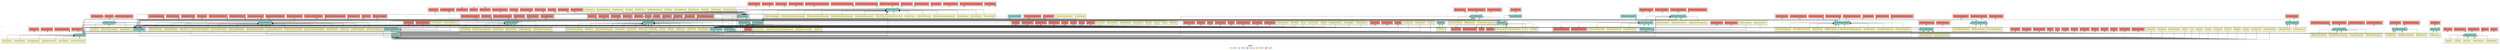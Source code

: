 digraph dependencies { node [shape="rect", style="filled", colorscheme=set312]; ranksep=0.4; compound=false; remincross=true; splines=true; splines=ortho; rankdir=LR; rankdir=TB; rankdir=BT; label=<<table BORDER="0"> <tr> <td colspan="5" align="center"><b>Legend</b></td> </tr> <tr> <td> <table BORDER="0"> <tr> <td bgcolor="#ffffb3" width="20"></td> <td>  Declarations</td> </tr> </table> </td> <td> <table BORDER="0"> <tr> <td bgcolor="#8dd3c7" width="20"></td> <td>  Module</td> </tr> </table> </td> <td> <table BORDER="0"> <tr> <td bgcolor="#80b1d3" width="20"></td> <td>  Bootstrap</td> </tr> </table> </td> <td> <table BORDER="0"> <tr> <td bgcolor="#fdb462" width="20"></td> <td>  Providers</td> </tr> </table> </td> <td> <table BORDER="0"> <tr> <td bgcolor="#fb8072" width="20"></td> <td>  Exports</td> </tr> </table> </td> </tr></table>>; ratio=compress; fontname="sans-serif";  subgraph "cluster_BsActionModule" { label=""; style="dotted";node [shape="folder", fillcolor=1]; subgraph cluster_BsActionModule_declarations { style="solid";node [style="filled", shape="rect"]; node [fillcolor=2]; "BsActionButtons"; node [fillcolor=2]; "BsActionItem"; node [fillcolor=2]; "BsActionItemContent"; node [fillcolor=2]; "BsActionMenu"; node [fillcolor=2]; "BsDropdownDirective"; node [fillcolor=2]; "BsDropdownMenu"; }  "BsActionButtons" -> "BsActionModule" [style="solid", lhead="cluster_BsActionModule" ltail="cluster_BsActionModule_declarations"]; subgraph "cluster_BsActionModule_BsActionButtons_providers" { style="solid";  }  "BsActionItem" -> "BsActionModule" [style="solid", lhead="cluster_BsActionModule" ltail="cluster_BsActionModule_declarations"]; subgraph "cluster_BsActionModule_BsActionItem_providers" { style="solid";  }  "BsActionItemContent" -> "BsActionModule" [style="solid", lhead="cluster_BsActionModule" ltail="cluster_BsActionModule_declarations"]; subgraph "cluster_BsActionModule_BsActionItemContent_providers" { style="solid";  }  "BsActionMenu" -> "BsActionModule" [style="solid", lhead="cluster_BsActionModule" ltail="cluster_BsActionModule_declarations"]; subgraph "cluster_BsActionModule_BsActionMenu_providers" { style="solid";  }  "BsDropdownDirective" -> "BsActionModule" [style="solid", lhead="cluster_BsActionModule" ltail="cluster_BsActionModule_declarations"]; subgraph "cluster_BsActionModule_BsDropdownDirective_providers" { style="solid";  }  "BsDropdownMenu" -> "BsActionModule" [style="solid", lhead="cluster_BsActionModule" ltail="cluster_BsActionModule_declarations"]; subgraph "cluster_BsActionModule_BsDropdownMenu_providers" { style="solid";  }    subgraph cluster_BsActionModule_imports { style="solid"; node [style="filled", fillcolor=1, shape="rect"];   }     subgraph cluster_BsActionModule_exports { style="solid";node [style="filled", fillcolor=4, shape="rect"];"BsActionButtons " [label="BsActionButtons ", shape="rect"]"BsActionItem " [label="BsActionItem ", shape="rect"]"BsActionMenu " [label="BsActionMenu ", shape="rect"]"BsDropdownDirective " [label="BsDropdownDirective ", shape="rect"]}  "BsActionModule" -> "BsActionButtons " [style="dashed", ltail="cluster_BsActionModule" lhead="cluster_BsActionModule_exports"];  "BsActionModule" -> "BsActionItem " [style="dashed", ltail="cluster_BsActionModule" lhead="cluster_BsActionModule_exports"];  "BsActionModule" -> "BsActionMenu " [style="dashed", ltail="cluster_BsActionModule" lhead="cluster_BsActionModule_exports"];  "BsActionModule" -> "BsDropdownDirective " [style="dashed", ltail="cluster_BsActionModule" lhead="cluster_BsActionModule_exports"];    subgraph cluster_BsActionModule_bootstrap { style="solid"; node [style="filled", fillcolor=5, shape="rect"];  }    subgraph cluster_BsActionModule_providers { style="solid"; node [style="filled", fillcolor=6, shape="rect"];   }     }  subgraph "cluster_BsAdvancedModule" { label=""; style="dotted";node [shape="folder", fillcolor=1]; subgraph cluster_BsAdvancedModule_declarations { style="solid";node [style="filled", shape="rect"]; node [fillcolor=2]; "BsAdvanced"; node [fillcolor=2]; "BsAdvancedForm"; node [fillcolor=2]; "BsAdvancedFormAutocomplete"; node [fillcolor=2]; "BsAdvancedFormCheckbox"; node [fillcolor=2]; "BsAdvancedFormEntry"; node [fillcolor=2]; "BsAdvancedFormMultiEntry"; node [fillcolor=2]; "BsAdvancedFormRange"; node [fillcolor=2]; "BsAdvancedFormSelect"; node [fillcolor=2]; "BsAdvancedFormValidation"; node [fillcolor=2]; "BsDatePicker"; node [fillcolor=2]; "BsDateRangePicker"; node [fillcolor=2]; "BsMultiEntryInput"; node [fillcolor=2]; "BsNumericRangeInput"; node [fillcolor=2]; "BsSelectComponent"; }  "BsAdvanced" -> "BsAdvancedModule" [style="solid", lhead="cluster_BsAdvancedModule" ltail="cluster_BsAdvancedModule_declarations"]; subgraph "cluster_BsAdvancedModule_BsAdvanced_providers" { style="solid";  }  "BsAdvancedForm" -> "BsAdvancedModule" [style="solid", lhead="cluster_BsAdvancedModule" ltail="cluster_BsAdvancedModule_declarations"]; subgraph "cluster_BsAdvancedModule_BsAdvancedForm_providers" { style="solid";  }  "BsAdvancedFormAutocomplete" -> "BsAdvancedModule" [style="solid", lhead="cluster_BsAdvancedModule" ltail="cluster_BsAdvancedModule_declarations"]; subgraph "cluster_BsAdvancedModule_BsAdvancedFormAutocomplete_providers" { style="solid";  }  "BsAdvancedFormCheckbox" -> "BsAdvancedModule" [style="solid", lhead="cluster_BsAdvancedModule" ltail="cluster_BsAdvancedModule_declarations"]; subgraph "cluster_BsAdvancedModule_BsAdvancedFormCheckbox_providers" { style="solid";  }  "BsAdvancedFormEntry" -> "BsAdvancedModule" [style="solid", lhead="cluster_BsAdvancedModule" ltail="cluster_BsAdvancedModule_declarations"]; subgraph "cluster_BsAdvancedModule_BsAdvancedFormEntry_providers" { style="solid";  }  "BsAdvancedFormMultiEntry" -> "BsAdvancedModule" [style="solid", lhead="cluster_BsAdvancedModule" ltail="cluster_BsAdvancedModule_declarations"]; subgraph "cluster_BsAdvancedModule_BsAdvancedFormMultiEntry_providers" { style="solid";  }  "BsAdvancedFormRange" -> "BsAdvancedModule" [style="solid", lhead="cluster_BsAdvancedModule" ltail="cluster_BsAdvancedModule_declarations"]; subgraph "cluster_BsAdvancedModule_BsAdvancedFormRange_providers" { style="solid";  }  "BsAdvancedFormSelect" -> "BsAdvancedModule" [style="solid", lhead="cluster_BsAdvancedModule" ltail="cluster_BsAdvancedModule_declarations"]; subgraph "cluster_BsAdvancedModule_BsAdvancedFormSelect_providers" { style="solid";  }  "BsAdvancedFormValidation" -> "BsAdvancedModule" [style="solid", lhead="cluster_BsAdvancedModule" ltail="cluster_BsAdvancedModule_declarations"]; subgraph "cluster_BsAdvancedModule_BsAdvancedFormValidation_providers" { style="solid";  }  "BsDatePicker" -> "BsAdvancedModule" [style="solid", lhead="cluster_BsAdvancedModule" ltail="cluster_BsAdvancedModule_declarations"]; subgraph "cluster_BsAdvancedModule_BsDatePicker_providers" { style="solid";  }  "BsDateRangePicker" -> "BsAdvancedModule" [style="solid", lhead="cluster_BsAdvancedModule" ltail="cluster_BsAdvancedModule_declarations"]; subgraph "cluster_BsAdvancedModule_BsDateRangePicker_providers" { style="solid";  }  "BsMultiEntryInput" -> "BsAdvancedModule" [style="solid", lhead="cluster_BsAdvancedModule" ltail="cluster_BsAdvancedModule_declarations"]; subgraph "cluster_BsAdvancedModule_BsMultiEntryInput_providers" { style="solid";  }  "BsNumericRangeInput" -> "BsAdvancedModule" [style="solid", lhead="cluster_BsAdvancedModule" ltail="cluster_BsAdvancedModule_declarations"]; subgraph "cluster_BsAdvancedModule_BsNumericRangeInput_providers" { style="solid";  }  "BsSelectComponent" -> "BsAdvancedModule" [style="solid", lhead="cluster_BsAdvancedModule" ltail="cluster_BsAdvancedModule_declarations"]; subgraph "cluster_BsAdvancedModule_BsSelectComponent_providers" { style="solid";  }    subgraph cluster_BsAdvancedModule_imports { style="solid"; node [style="filled", fillcolor=1, shape="rect"];    "BsAutocompleteModule" [label="BsAutocompleteModule", shape="folder"];    "UtilsModule" [label="UtilsModule", shape="folder"];   }    "BsAutocompleteModule" -> "BsAdvancedModule" [lhead="cluster_BsAdvancedModule", ltail="cluster_BsAdvancedModule_imports"];    "UtilsModule" -> "BsAdvancedModule" [lhead="cluster_BsAdvancedModule", ltail="cluster_BsAdvancedModule_imports"];     subgraph cluster_BsAdvancedModule_exports { style="solid";node [style="filled", fillcolor=4, shape="rect"];"BsAdvanced " [label="BsAdvanced ", shape="rect"]"BsAdvancedForm " [label="BsAdvancedForm ", shape="rect"]"BsAdvancedFormAutocomplete " [label="BsAdvancedFormAutocomplete ", shape="rect"]"BsAdvancedFormCheckbox " [label="BsAdvancedFormCheckbox ", shape="rect"]"BsAdvancedFormEntry " [label="BsAdvancedFormEntry ", shape="rect"]"BsAdvancedFormMultiEntry " [label="BsAdvancedFormMultiEntry ", shape="rect"]"BsAdvancedFormRange " [label="BsAdvancedFormRange ", shape="rect"]"BsAdvancedFormSelect " [label="BsAdvancedFormSelect ", shape="rect"]"BsAdvancedFormValidation " [label="BsAdvancedFormValidation ", shape="rect"]"BsDatePicker " [label="BsDatePicker ", shape="rect"]"BsDateRangePicker " [label="BsDateRangePicker ", shape="rect"]"BsMultiEntryInput " [label="BsMultiEntryInput ", shape="rect"]"BsNumericRangeInput " [label="BsNumericRangeInput ", shape="rect"]"BsSelectComponent " [label="BsSelectComponent ", shape="rect"]}  "BsAdvancedModule" -> "BsAdvanced " [style="dashed", ltail="cluster_BsAdvancedModule" lhead="cluster_BsAdvancedModule_exports"];  "BsAdvancedModule" -> "BsAdvancedForm " [style="dashed", ltail="cluster_BsAdvancedModule" lhead="cluster_BsAdvancedModule_exports"];  "BsAdvancedModule" -> "BsAdvancedFormAutocomplete " [style="dashed", ltail="cluster_BsAdvancedModule" lhead="cluster_BsAdvancedModule_exports"];  "BsAdvancedModule" -> "BsAdvancedFormCheckbox " [style="dashed", ltail="cluster_BsAdvancedModule" lhead="cluster_BsAdvancedModule_exports"];  "BsAdvancedModule" -> "BsAdvancedFormEntry " [style="dashed", ltail="cluster_BsAdvancedModule" lhead="cluster_BsAdvancedModule_exports"];  "BsAdvancedModule" -> "BsAdvancedFormMultiEntry " [style="dashed", ltail="cluster_BsAdvancedModule" lhead="cluster_BsAdvancedModule_exports"];  "BsAdvancedModule" -> "BsAdvancedFormRange " [style="dashed", ltail="cluster_BsAdvancedModule" lhead="cluster_BsAdvancedModule_exports"];  "BsAdvancedModule" -> "BsAdvancedFormSelect " [style="dashed", ltail="cluster_BsAdvancedModule" lhead="cluster_BsAdvancedModule_exports"];  "BsAdvancedModule" -> "BsAdvancedFormValidation " [style="dashed", ltail="cluster_BsAdvancedModule" lhead="cluster_BsAdvancedModule_exports"];  "BsAdvancedModule" -> "BsDatePicker " [style="dashed", ltail="cluster_BsAdvancedModule" lhead="cluster_BsAdvancedModule_exports"];  "BsAdvancedModule" -> "BsDateRangePicker " [style="dashed", ltail="cluster_BsAdvancedModule" lhead="cluster_BsAdvancedModule_exports"];  "BsAdvancedModule" -> "BsMultiEntryInput " [style="dashed", ltail="cluster_BsAdvancedModule" lhead="cluster_BsAdvancedModule_exports"];  "BsAdvancedModule" -> "BsNumericRangeInput " [style="dashed", ltail="cluster_BsAdvancedModule" lhead="cluster_BsAdvancedModule_exports"];  "BsAdvancedModule" -> "BsSelectComponent " [style="dashed", ltail="cluster_BsAdvancedModule" lhead="cluster_BsAdvancedModule_exports"];    subgraph cluster_BsAdvancedModule_bootstrap { style="solid"; node [style="filled", fillcolor=5, shape="rect"];  }    subgraph cluster_BsAdvancedModule_providers { style="solid"; node [style="filled", fillcolor=6, shape="rect"];   }     }  subgraph "cluster_BsAlertsModule" { label=""; style="dotted";node [shape="folder", fillcolor=1]; subgraph cluster_BsAlertsModule_declarations { style="solid";node [style="filled", shape="rect"]; node [fillcolor=2]; "BsAlertsMenuComponent"; node [fillcolor=2]; "BsEditAlert"; node [fillcolor=2]; "BsManageAlerts"; }  "BsAlertsMenuComponent" -> "BsAlertsModule" [style="solid", lhead="cluster_BsAlertsModule" ltail="cluster_BsAlertsModule_declarations"]; subgraph "cluster_BsAlertsModule_BsAlertsMenuComponent_providers" { style="solid";  }  "BsEditAlert" -> "BsAlertsModule" [style="solid", lhead="cluster_BsAlertsModule" ltail="cluster_BsAlertsModule_declarations"]; subgraph "cluster_BsAlertsModule_BsEditAlert_providers" { style="solid";  }  "BsManageAlerts" -> "BsAlertsModule" [style="solid", lhead="cluster_BsAlertsModule" ltail="cluster_BsAlertsModule_declarations"]; subgraph "cluster_BsAlertsModule_BsManageAlerts_providers" { style="solid";  }    subgraph cluster_BsAlertsModule_imports { style="solid"; node [style="filled", fillcolor=1, shape="rect"];    "BsActionModule" [label="BsActionModule", shape="folder"];    "BsModalModule" [label="BsModalModule", shape="folder"];    "UtilsModule" [label="UtilsModule", shape="folder"];   }    "BsActionModule" -> "BsAlertsModule" [lhead="cluster_BsAlertsModule", ltail="cluster_BsAlertsModule_imports"];    "BsModalModule" -> "BsAlertsModule" [lhead="cluster_BsAlertsModule", ltail="cluster_BsAlertsModule_imports"];    "UtilsModule" -> "BsAlertsModule" [lhead="cluster_BsAlertsModule", ltail="cluster_BsAlertsModule_imports"];     subgraph cluster_BsAlertsModule_exports { style="solid";node [style="filled", fillcolor=4, shape="rect"];"BsAlertsMenuComponent " [label="BsAlertsMenuComponent ", shape="rect"]"BsEditAlert " [label="BsEditAlert ", shape="rect"]"BsManageAlerts " [label="BsManageAlerts ", shape="rect"]}  "BsAlertsModule" -> "BsAlertsMenuComponent " [style="dashed", ltail="cluster_BsAlertsModule" lhead="cluster_BsAlertsModule_exports"];  "BsAlertsModule" -> "BsEditAlert " [style="dashed", ltail="cluster_BsAlertsModule" lhead="cluster_BsAlertsModule_exports"];  "BsAlertsModule" -> "BsManageAlerts " [style="dashed", ltail="cluster_BsAlertsModule" lhead="cluster_BsAlertsModule_exports"];    subgraph cluster_BsAlertsModule_bootstrap { style="solid"; node [style="filled", fillcolor=5, shape="rect"];  }    subgraph cluster_BsAlertsModule_providers { style="solid"; node [style="filled", fillcolor=6, shape="rect"];   }     }  subgraph "cluster_BsAutocompleteModule" { label=""; style="dotted";node [shape="folder", fillcolor=1]; subgraph cluster_BsAutocompleteModule_declarations { style="solid";node [style="filled", shape="rect"]; node [fillcolor=2]; "Autocomplete"; node [fillcolor=2]; "BsAutocompleteList"; }  "Autocomplete" -> "BsAutocompleteModule" [style="solid", lhead="cluster_BsAutocompleteModule" ltail="cluster_BsAutocompleteModule_declarations"]; subgraph "cluster_BsAutocompleteModule_Autocomplete_providers" { style="solid";  }  "BsAutocompleteList" -> "BsAutocompleteModule" [style="solid", lhead="cluster_BsAutocompleteModule" ltail="cluster_BsAutocompleteModule_declarations"]; subgraph "cluster_BsAutocompleteModule_BsAutocompleteList_providers" { style="solid";  }    subgraph cluster_BsAutocompleteModule_imports { style="solid"; node [style="filled", fillcolor=1, shape="rect"];    "UtilsModule" [label="UtilsModule", shape="folder"];   }    "UtilsModule" -> "BsAutocompleteModule" [lhead="cluster_BsAutocompleteModule", ltail="cluster_BsAutocompleteModule_imports"];     subgraph cluster_BsAutocompleteModule_exports { style="solid";node [style="filled", fillcolor=4, shape="rect"];"Autocomplete " [label="Autocomplete ", shape="rect"]"BsAutocompleteList " [label="BsAutocompleteList ", shape="rect"]}  "BsAutocompleteModule" -> "Autocomplete " [style="dashed", ltail="cluster_BsAutocompleteModule" lhead="cluster_BsAutocompleteModule_exports"];  "BsAutocompleteModule" -> "BsAutocompleteList " [style="dashed", ltail="cluster_BsAutocompleteModule" lhead="cluster_BsAutocompleteModule_exports"];    subgraph cluster_BsAutocompleteModule_bootstrap { style="solid"; node [style="filled", fillcolor=5, shape="rect"];  }    subgraph cluster_BsAutocompleteModule_providers { style="solid"; node [style="filled", fillcolor=6, shape="rect"];   }     }  subgraph "cluster_BsBasketsModule" { label=""; style="dotted";node [shape="folder", fillcolor=1]; subgraph cluster_BsBasketsModule_declarations { style="solid";node [style="filled", shape="rect"]; node [fillcolor=2]; "BsBasketsMenuComponent"; node [fillcolor=2]; "BsEditBasket"; node [fillcolor=2]; "BsFacetBasketsComponent"; node [fillcolor=2]; "BsManageBaskets"; node [fillcolor=2]; "BsResultBaskets"; node [fillcolor=2]; "BsSelectBasket"; }  "BsBasketsMenuComponent" -> "BsBasketsModule" [style="solid", lhead="cluster_BsBasketsModule" ltail="cluster_BsBasketsModule_declarations"]; subgraph "cluster_BsBasketsModule_BsBasketsMenuComponent_providers" { style="solid";  }  "BsEditBasket" -> "BsBasketsModule" [style="solid", lhead="cluster_BsBasketsModule" ltail="cluster_BsBasketsModule_declarations"]; subgraph "cluster_BsBasketsModule_BsEditBasket_providers" { style="solid";  }  "BsFacetBasketsComponent" -> "BsBasketsModule" [style="solid", lhead="cluster_BsBasketsModule" ltail="cluster_BsBasketsModule_declarations"]; subgraph "cluster_BsBasketsModule_BsFacetBasketsComponent_providers" { style="solid";  }  "BsManageBaskets" -> "BsBasketsModule" [style="solid", lhead="cluster_BsBasketsModule" ltail="cluster_BsBasketsModule_declarations"]; subgraph "cluster_BsBasketsModule_BsManageBaskets_providers" { style="solid";  }  "BsResultBaskets" -> "BsBasketsModule" [style="solid", lhead="cluster_BsBasketsModule" ltail="cluster_BsBasketsModule_declarations"]; subgraph "cluster_BsBasketsModule_BsResultBaskets_providers" { style="solid";  }  "BsSelectBasket" -> "BsBasketsModule" [style="solid", lhead="cluster_BsBasketsModule" ltail="cluster_BsBasketsModule_declarations"]; subgraph "cluster_BsBasketsModule_BsSelectBasket_providers" { style="solid";  }    subgraph cluster_BsBasketsModule_imports { style="solid"; node [style="filled", fillcolor=1, shape="rect"];    "BsActionModule" [label="BsActionModule", shape="folder"];    "BsModalModule" [label="BsModalModule", shape="folder"];    "UtilsModule" [label="UtilsModule", shape="folder"];   }    "BsActionModule" -> "BsBasketsModule" [lhead="cluster_BsBasketsModule", ltail="cluster_BsBasketsModule_imports"];    "BsModalModule" -> "BsBasketsModule" [lhead="cluster_BsBasketsModule", ltail="cluster_BsBasketsModule_imports"];    "UtilsModule" -> "BsBasketsModule" [lhead="cluster_BsBasketsModule", ltail="cluster_BsBasketsModule_imports"];     subgraph cluster_BsBasketsModule_exports { style="solid";node [style="filled", fillcolor=4, shape="rect"];"BsBasketsMenuComponent " [label="BsBasketsMenuComponent ", shape="rect"]"BsEditBasket " [label="BsEditBasket ", shape="rect"]"BsFacetBasketsComponent " [label="BsFacetBasketsComponent ", shape="rect"]"BsManageBaskets " [label="BsManageBaskets ", shape="rect"]"BsResultBaskets " [label="BsResultBaskets ", shape="rect"]"BsSelectBasket " [label="BsSelectBasket ", shape="rect"]}  "BsBasketsModule" -> "BsBasketsMenuComponent " [style="dashed", ltail="cluster_BsBasketsModule" lhead="cluster_BsBasketsModule_exports"];  "BsBasketsModule" -> "BsEditBasket " [style="dashed", ltail="cluster_BsBasketsModule" lhead="cluster_BsBasketsModule_exports"];  "BsBasketsModule" -> "BsFacetBasketsComponent " [style="dashed", ltail="cluster_BsBasketsModule" lhead="cluster_BsBasketsModule_exports"];  "BsBasketsModule" -> "BsManageBaskets " [style="dashed", ltail="cluster_BsBasketsModule" lhead="cluster_BsBasketsModule_exports"];  "BsBasketsModule" -> "BsResultBaskets " [style="dashed", ltail="cluster_BsBasketsModule" lhead="cluster_BsBasketsModule_exports"];  "BsBasketsModule" -> "BsSelectBasket " [style="dashed", ltail="cluster_BsBasketsModule" lhead="cluster_BsBasketsModule_exports"];    subgraph cluster_BsBasketsModule_bootstrap { style="solid"; node [style="filled", fillcolor=5, shape="rect"];  }    subgraph cluster_BsBasketsModule_providers { style="solid"; node [style="filled", fillcolor=6, shape="rect"];   }     }  subgraph "cluster_BsFacetModule" { label=""; style="dotted";node [shape="folder", fillcolor=1]; subgraph cluster_BsFacetModule_declarations { style="solid";node [style="filled", shape="rect"]; node [fillcolor=2]; "BsChart"; node [fillcolor=2]; "BsFacetBar"; node [fillcolor=2]; "BsFacetCard"; node [fillcolor=2]; "BsFacetChart"; node [fillcolor=2]; "BsFacetFilters"; node [fillcolor=2]; "BsFacetFiltersBackground"; node [fillcolor=2]; "BsFacetList"; node [fillcolor=2]; "BsFacetMultiComponent"; node [fillcolor=2]; "BsFacetRange"; node [fillcolor=2]; "BsFacetTree"; node [fillcolor=2]; "BsMySearch"; node [fillcolor=2]; "BsRefine"; }  "BsChart" -> "BsFacetModule" [style="solid", lhead="cluster_BsFacetModule" ltail="cluster_BsFacetModule_declarations"]; subgraph "cluster_BsFacetModule_BsChart_providers" { style="solid";  }  "BsFacetBar" -> "BsFacetModule" [style="solid", lhead="cluster_BsFacetModule" ltail="cluster_BsFacetModule_declarations"]; subgraph "cluster_BsFacetModule_BsFacetBar_providers" { style="solid";  }  "BsFacetCard" -> "BsFacetModule" [style="solid", lhead="cluster_BsFacetModule" ltail="cluster_BsFacetModule_declarations"]; subgraph "cluster_BsFacetModule_BsFacetCard_providers" { style="solid";  }  "BsFacetChart" -> "BsFacetModule" [style="solid", lhead="cluster_BsFacetModule" ltail="cluster_BsFacetModule_declarations"]; subgraph "cluster_BsFacetModule_BsFacetChart_providers" { style="solid";  }  "BsFacetFilters" -> "BsFacetModule" [style="solid", lhead="cluster_BsFacetModule" ltail="cluster_BsFacetModule_declarations"]; subgraph "cluster_BsFacetModule_BsFacetFilters_providers" { style="solid";  }  "BsFacetFiltersBackground" -> "BsFacetModule" [style="solid", lhead="cluster_BsFacetModule" ltail="cluster_BsFacetModule_declarations"]; subgraph "cluster_BsFacetModule_BsFacetFiltersBackground_providers" { style="solid";  }  "BsFacetList" -> "BsFacetModule" [style="solid", lhead="cluster_BsFacetModule" ltail="cluster_BsFacetModule_declarations"]; subgraph "cluster_BsFacetModule_BsFacetList_providers" { style="solid";  }  "BsFacetMultiComponent" -> "BsFacetModule" [style="solid", lhead="cluster_BsFacetModule" ltail="cluster_BsFacetModule_declarations"]; subgraph "cluster_BsFacetModule_BsFacetMultiComponent_providers" { style="solid";  }  "BsFacetRange" -> "BsFacetModule" [style="solid", lhead="cluster_BsFacetModule" ltail="cluster_BsFacetModule_declarations"]; subgraph "cluster_BsFacetModule_BsFacetRange_providers" { style="solid";  }  "BsFacetTree" -> "BsFacetModule" [style="solid", lhead="cluster_BsFacetModule" ltail="cluster_BsFacetModule_declarations"]; subgraph "cluster_BsFacetModule_BsFacetTree_providers" { style="solid";  }  "BsMySearch" -> "BsFacetModule" [style="solid", lhead="cluster_BsFacetModule" ltail="cluster_BsFacetModule_declarations"]; subgraph "cluster_BsFacetModule_BsMySearch_providers" { style="solid";  }  "BsRefine" -> "BsFacetModule" [style="solid", lhead="cluster_BsFacetModule" ltail="cluster_BsFacetModule_declarations"]; subgraph "cluster_BsFacetModule_BsRefine_providers" { style="solid";  }    subgraph cluster_BsFacetModule_imports { style="solid"; node [style="filled", fillcolor=1, shape="rect"];    "BsActionModule" [label="BsActionModule", shape="folder"];    "BsAutocompleteModule" [label="BsAutocompleteModule", shape="folder"];    "BsSearchModule" [label="BsSearchModule", shape="folder"];    "CollapseModule" [label="CollapseModule", shape="folder"];    "UtilsModule" [label="UtilsModule", shape="folder"];   }    "BsActionModule" -> "BsFacetModule" [lhead="cluster_BsFacetModule", ltail="cluster_BsFacetModule_imports"];    "BsAutocompleteModule" -> "BsFacetModule" [lhead="cluster_BsFacetModule", ltail="cluster_BsFacetModule_imports"];    "BsSearchModule" -> "BsFacetModule" [lhead="cluster_BsFacetModule", ltail="cluster_BsFacetModule_imports"];    "CollapseModule" -> "BsFacetModule" [lhead="cluster_BsFacetModule", ltail="cluster_BsFacetModule_imports"];    "UtilsModule" -> "BsFacetModule" [lhead="cluster_BsFacetModule", ltail="cluster_BsFacetModule_imports"];     subgraph cluster_BsFacetModule_exports { style="solid";node [style="filled", fillcolor=4, shape="rect"];"BsChart " [label="BsChart ", shape="rect"]"BsFacetBar " [label="BsFacetBar ", shape="rect"]"BsFacetCard " [label="BsFacetCard ", shape="rect"]"BsFacetChart " [label="BsFacetChart ", shape="rect"]"BsFacetFilters " [label="BsFacetFilters ", shape="rect"]"BsFacetList " [label="BsFacetList ", shape="rect"]"BsFacetMultiComponent " [label="BsFacetMultiComponent ", shape="rect"]"BsFacetRange " [label="BsFacetRange ", shape="rect"]"BsFacetTree " [label="BsFacetTree ", shape="rect"]"BsMySearch " [label="BsMySearch ", shape="rect"]"BsRefine " [label="BsRefine ", shape="rect"]}  "BsFacetModule" -> "BsChart " [style="dashed", ltail="cluster_BsFacetModule" lhead="cluster_BsFacetModule_exports"];  "BsFacetModule" -> "BsFacetBar " [style="dashed", ltail="cluster_BsFacetModule" lhead="cluster_BsFacetModule_exports"];  "BsFacetModule" -> "BsFacetCard " [style="dashed", ltail="cluster_BsFacetModule" lhead="cluster_BsFacetModule_exports"];  "BsFacetModule" -> "BsFacetChart " [style="dashed", ltail="cluster_BsFacetModule" lhead="cluster_BsFacetModule_exports"];  "BsFacetModule" -> "BsFacetFilters " [style="dashed", ltail="cluster_BsFacetModule" lhead="cluster_BsFacetModule_exports"];  "BsFacetModule" -> "BsFacetList " [style="dashed", ltail="cluster_BsFacetModule" lhead="cluster_BsFacetModule_exports"];  "BsFacetModule" -> "BsFacetMultiComponent " [style="dashed", ltail="cluster_BsFacetModule" lhead="cluster_BsFacetModule_exports"];  "BsFacetModule" -> "BsFacetRange " [style="dashed", ltail="cluster_BsFacetModule" lhead="cluster_BsFacetModule_exports"];  "BsFacetModule" -> "BsFacetTree " [style="dashed", ltail="cluster_BsFacetModule" lhead="cluster_BsFacetModule_exports"];  "BsFacetModule" -> "BsMySearch " [style="dashed", ltail="cluster_BsFacetModule" lhead="cluster_BsFacetModule_exports"];  "BsFacetModule" -> "BsRefine " [style="dashed", ltail="cluster_BsFacetModule" lhead="cluster_BsFacetModule_exports"];    subgraph cluster_BsFacetModule_bootstrap { style="solid"; node [style="filled", fillcolor=5, shape="rect"];  }    subgraph cluster_BsFacetModule_providers { style="solid"; node [style="filled", fillcolor=6, shape="rect"];   }     }  subgraph "cluster_BsFeedbackModule" { label=""; style="dotted";node [shape="folder", fillcolor=1]; subgraph cluster_BsFeedbackModule_declarations { style="solid";node [style="filled", shape="rect"]; node [fillcolor=2]; "BsFeedbackForm"; node [fillcolor=2]; "BsFeedbackMenu"; }  "BsFeedbackForm" -> "BsFeedbackModule" [style="solid", lhead="cluster_BsFeedbackModule" ltail="cluster_BsFeedbackModule_declarations"]; subgraph "cluster_BsFeedbackModule_BsFeedbackForm_providers" { style="solid";  }  "BsFeedbackMenu" -> "BsFeedbackModule" [style="solid", lhead="cluster_BsFeedbackModule" ltail="cluster_BsFeedbackModule_declarations"]; subgraph "cluster_BsFeedbackModule_BsFeedbackMenu_providers" { style="solid";  }    subgraph cluster_BsFeedbackModule_imports { style="solid"; node [style="filled", fillcolor=1, shape="rect"];    "BsActionModule" [label="BsActionModule", shape="folder"];    "BsModalModule" [label="BsModalModule", shape="folder"];   }    "BsActionModule" -> "BsFeedbackModule" [lhead="cluster_BsFeedbackModule", ltail="cluster_BsFeedbackModule_imports"];    "BsModalModule" -> "BsFeedbackModule" [lhead="cluster_BsFeedbackModule", ltail="cluster_BsFeedbackModule_imports"];     subgraph cluster_BsFeedbackModule_exports { style="solid";node [style="filled", fillcolor=4, shape="rect"];"BsFeedbackMenu " [label="BsFeedbackMenu ", shape="rect"]}  "BsFeedbackModule" -> "BsFeedbackMenu " [style="dashed", ltail="cluster_BsFeedbackModule" lhead="cluster_BsFeedbackModule_exports"];    subgraph cluster_BsFeedbackModule_bootstrap { style="solid"; node [style="filled", fillcolor=5, shape="rect"];  }    subgraph cluster_BsFeedbackModule_providers { style="solid"; node [style="filled", fillcolor=6, shape="rect"];   }     }  subgraph "cluster_BsHeatmapModule" { label=""; style="dotted";node [shape="folder", fillcolor=1]; subgraph cluster_BsHeatmapModule_declarations { style="solid";node [style="filled", shape="rect"]; node [fillcolor=2]; "BsFacetHeatmapComponent"; node [fillcolor=2]; "BsHeatmapComponent"; node [fillcolor=2]; "BsResultsHeatmapView"; node [fillcolor=2]; "BsTooltipComponent"; }  "BsFacetHeatmapComponent" -> "BsHeatmapModule" [style="solid", lhead="cluster_BsHeatmapModule" ltail="cluster_BsHeatmapModule_declarations"]; subgraph "cluster_BsHeatmapModule_BsFacetHeatmapComponent_providers" { style="solid";  }  "BsHeatmapComponent" -> "BsHeatmapModule" [style="solid", lhead="cluster_BsHeatmapModule" ltail="cluster_BsHeatmapModule_declarations"]; subgraph "cluster_BsHeatmapModule_BsHeatmapComponent_providers" { style="solid";  }  "BsResultsHeatmapView" -> "BsHeatmapModule" [style="solid", lhead="cluster_BsHeatmapModule" ltail="cluster_BsHeatmapModule_declarations"]; subgraph "cluster_BsHeatmapModule_BsResultsHeatmapView_providers" { style="solid";  }  "BsTooltipComponent" -> "BsHeatmapModule" [style="solid", lhead="cluster_BsHeatmapModule" ltail="cluster_BsHeatmapModule_declarations"]; subgraph "cluster_BsHeatmapModule_BsTooltipComponent_providers" { style="solid";  }    subgraph cluster_BsHeatmapModule_imports { style="solid"; node [style="filled", fillcolor=1, shape="rect"];    "BsActionModule" [label="BsActionModule", shape="folder"];   }    "BsActionModule" -> "BsHeatmapModule" [lhead="cluster_BsHeatmapModule", ltail="cluster_BsHeatmapModule_imports"];     subgraph cluster_BsHeatmapModule_exports { style="solid";node [style="filled", fillcolor=4, shape="rect"];"BsFacetHeatmapComponent " [label="BsFacetHeatmapComponent ", shape="rect"]"BsHeatmapComponent " [label="BsHeatmapComponent ", shape="rect"]"BsResultsHeatmapView " [label="BsResultsHeatmapView ", shape="rect"]"BsTooltipComponent " [label="BsTooltipComponent ", shape="rect"]}  "BsHeatmapModule" -> "BsFacetHeatmapComponent " [style="dashed", ltail="cluster_BsHeatmapModule" lhead="cluster_BsHeatmapModule_exports"];  "BsHeatmapModule" -> "BsHeatmapComponent " [style="dashed", ltail="cluster_BsHeatmapModule" lhead="cluster_BsHeatmapModule_exports"];  "BsHeatmapModule" -> "BsResultsHeatmapView " [style="dashed", ltail="cluster_BsHeatmapModule" lhead="cluster_BsHeatmapModule_exports"];  "BsHeatmapModule" -> "BsTooltipComponent " [style="dashed", ltail="cluster_BsHeatmapModule" lhead="cluster_BsHeatmapModule_exports"];    subgraph cluster_BsHeatmapModule_bootstrap { style="solid"; node [style="filled", fillcolor=5, shape="rect"];  }    subgraph cluster_BsHeatmapModule_providers { style="solid"; node [style="filled", fillcolor=6, shape="rect"];   }     }  subgraph "cluster_BsLabelsModule" { label=""; style="dotted";node [shape="folder", fillcolor=1]; subgraph cluster_BsLabelsModule_declarations { style="solid";node [style="filled", shape="rect"]; node [fillcolor=2]; "BsLabelsActionItem"; node [fillcolor=2]; "BsLabelsMenuComponent"; node [fillcolor=2]; "BsRenameLabel"; }  "BsLabelsActionItem" -> "BsLabelsModule" [style="solid", lhead="cluster_BsLabelsModule" ltail="cluster_BsLabelsModule_declarations"]; subgraph "cluster_BsLabelsModule_BsLabelsActionItem_providers" { style="solid";  }  "BsLabelsMenuComponent" -> "BsLabelsModule" [style="solid", lhead="cluster_BsLabelsModule" ltail="cluster_BsLabelsModule_declarations"]; subgraph "cluster_BsLabelsModule_BsLabelsMenuComponent_providers" { style="solid";  }  "BsRenameLabel" -> "BsLabelsModule" [style="solid", lhead="cluster_BsLabelsModule" ltail="cluster_BsLabelsModule_declarations"]; subgraph "cluster_BsLabelsModule_BsRenameLabel_providers" { style="solid";  }    subgraph cluster_BsLabelsModule_imports { style="solid"; node [style="filled", fillcolor=1, shape="rect"];    "BsActionModule" [label="BsActionModule", shape="folder"];    "BsAutocompleteModule" [label="BsAutocompleteModule", shape="folder"];    "BsModalModule" [label="BsModalModule", shape="folder"];    "LabelsModule" [label="LabelsModule", shape="folder"];    "UtilsModule" [label="UtilsModule", shape="folder"];   }    "BsActionModule" -> "BsLabelsModule" [lhead="cluster_BsLabelsModule", ltail="cluster_BsLabelsModule_imports"];    "BsAutocompleteModule" -> "BsLabelsModule" [lhead="cluster_BsLabelsModule", ltail="cluster_BsLabelsModule_imports"];    "BsModalModule" -> "BsLabelsModule" [lhead="cluster_BsLabelsModule", ltail="cluster_BsLabelsModule_imports"];    "LabelsModule" -> "BsLabelsModule" [lhead="cluster_BsLabelsModule", ltail="cluster_BsLabelsModule_imports"];    "UtilsModule" -> "BsLabelsModule" [lhead="cluster_BsLabelsModule", ltail="cluster_BsLabelsModule_imports"];     subgraph cluster_BsLabelsModule_exports { style="solid";node [style="filled", fillcolor=4, shape="rect"];"BsLabelsActionItem " [label="BsLabelsActionItem ", shape="rect"]"BsLabelsMenuComponent " [label="BsLabelsMenuComponent ", shape="rect"]"BsRenameLabel " [label="BsRenameLabel ", shape="rect"]}  "BsLabelsModule" -> "BsLabelsActionItem " [style="dashed", ltail="cluster_BsLabelsModule" lhead="cluster_BsLabelsModule_exports"];  "BsLabelsModule" -> "BsLabelsMenuComponent " [style="dashed", ltail="cluster_BsLabelsModule" lhead="cluster_BsLabelsModule_exports"];  "BsLabelsModule" -> "BsRenameLabel " [style="dashed", ltail="cluster_BsLabelsModule" lhead="cluster_BsLabelsModule_exports"];    subgraph cluster_BsLabelsModule_bootstrap { style="solid"; node [style="filled", fillcolor=5, shape="rect"];  }    subgraph cluster_BsLabelsModule_providers { style="solid"; node [style="filled", fillcolor=6, shape="rect"];   }     }  subgraph "cluster_BsModalModule" { label=""; style="dotted";node [shape="folder", fillcolor=1]; subgraph cluster_BsModalModule_declarations { style="solid";node [style="filled", shape="rect"]; node [fillcolor=2]; "BsConfirm"; node [fillcolor=2]; "BsEditable"; node [fillcolor=2]; "BsHelp"; node [fillcolor=2]; "BsLogin"; node [fillcolor=2]; "BsModal"; node [fillcolor=2]; "BsModalFooter"; node [fillcolor=2]; "BsModalHeader"; node [fillcolor=2]; "BsOverrideUser"; }  "BsConfirm" -> "BsModalModule" [style="solid", lhead="cluster_BsModalModule" ltail="cluster_BsModalModule_declarations"]; subgraph "cluster_BsModalModule_BsConfirm_providers" { style="solid";  }  "BsEditable" -> "BsModalModule" [style="solid", lhead="cluster_BsModalModule" ltail="cluster_BsModalModule_declarations"]; subgraph "cluster_BsModalModule_BsEditable_providers" { style="solid";  }  "BsHelp" -> "BsModalModule" [style="solid", lhead="cluster_BsModalModule" ltail="cluster_BsModalModule_declarations"]; subgraph "cluster_BsModalModule_BsHelp_providers" { style="solid";  }  "BsLogin" -> "BsModalModule" [style="solid", lhead="cluster_BsModalModule" ltail="cluster_BsModalModule_declarations"]; subgraph "cluster_BsModalModule_BsLogin_providers" { style="solid";  }  "BsModal" -> "BsModalModule" [style="solid", lhead="cluster_BsModalModule" ltail="cluster_BsModalModule_declarations"]; subgraph "cluster_BsModalModule_BsModal_providers" { style="solid";  }  "BsModalFooter" -> "BsModalModule" [style="solid", lhead="cluster_BsModalModule" ltail="cluster_BsModalModule_declarations"]; subgraph "cluster_BsModalModule_BsModalFooter_providers" { style="solid";  }  "BsModalHeader" -> "BsModalModule" [style="solid", lhead="cluster_BsModalModule" ltail="cluster_BsModalModule_declarations"]; subgraph "cluster_BsModalModule_BsModalHeader_providers" { style="solid";  }  "BsOverrideUser" -> "BsModalModule" [style="solid", lhead="cluster_BsModalModule" ltail="cluster_BsModalModule_declarations"]; subgraph "cluster_BsModalModule_BsOverrideUser_providers" { style="solid";  }    subgraph cluster_BsModalModule_imports { style="solid"; node [style="filled", fillcolor=1, shape="rect"];    "UtilsModule" [label="UtilsModule", shape="folder"];   }    "UtilsModule" -> "BsModalModule" [lhead="cluster_BsModalModule", ltail="cluster_BsModalModule_imports"];     subgraph cluster_BsModalModule_exports { style="solid";node [style="filled", fillcolor=4, shape="rect"];"BsConfirm " [label="BsConfirm ", shape="rect"]"BsEditable " [label="BsEditable ", shape="rect"]"BsHelp " [label="BsHelp ", shape="rect"]"BsLogin " [label="BsLogin ", shape="rect"]"BsModal " [label="BsModal ", shape="rect"]"BsModalFooter " [label="BsModalFooter ", shape="rect"]"BsModalHeader " [label="BsModalHeader ", shape="rect"]"BsOverrideUser " [label="BsOverrideUser ", shape="rect"]}  "BsModalModule" -> "BsConfirm " [style="dashed", ltail="cluster_BsModalModule" lhead="cluster_BsModalModule_exports"];  "BsModalModule" -> "BsEditable " [style="dashed", ltail="cluster_BsModalModule" lhead="cluster_BsModalModule_exports"];  "BsModalModule" -> "BsHelp " [style="dashed", ltail="cluster_BsModalModule" lhead="cluster_BsModalModule_exports"];  "BsModalModule" -> "BsLogin " [style="dashed", ltail="cluster_BsModalModule" lhead="cluster_BsModalModule_exports"];  "BsModalModule" -> "BsModal " [style="dashed", ltail="cluster_BsModalModule" lhead="cluster_BsModalModule_exports"];  "BsModalModule" -> "BsModalFooter " [style="dashed", ltail="cluster_BsModalModule" lhead="cluster_BsModalModule_exports"];  "BsModalModule" -> "BsModalHeader " [style="dashed", ltail="cluster_BsModalModule" lhead="cluster_BsModalModule_exports"];  "BsModalModule" -> "BsOverrideUser " [style="dashed", ltail="cluster_BsModalModule" lhead="cluster_BsModalModule_exports"];    subgraph cluster_BsModalModule_bootstrap { style="solid"; node [style="filled", fillcolor=5, shape="rect"];  }    subgraph cluster_BsModalModule_providers { style="solid"; node [style="filled", fillcolor=6, shape="rect"];   }     }  subgraph "cluster_BsNotificationModule" { label=""; style="dotted";node [shape="folder", fillcolor=1]; subgraph cluster_BsNotificationModule_declarations { style="solid";node [style="filled", shape="rect"]; node [fillcolor=2]; "BsNotification"; node [fillcolor=2]; "BsNotifications"; node [fillcolor=2]; "BsNotificationsManager"; }  "BsNotification" -> "BsNotificationModule" [style="solid", lhead="cluster_BsNotificationModule" ltail="cluster_BsNotificationModule_declarations"]; subgraph "cluster_BsNotificationModule_BsNotification_providers" { style="solid";  }  "BsNotifications" -> "BsNotificationModule" [style="solid", lhead="cluster_BsNotificationModule" ltail="cluster_BsNotificationModule_declarations"]; subgraph "cluster_BsNotificationModule_BsNotifications_providers" { style="solid";  }  "BsNotificationsManager" -> "BsNotificationModule" [style="solid", lhead="cluster_BsNotificationModule" ltail="cluster_BsNotificationModule_declarations"]; subgraph "cluster_BsNotificationModule_BsNotificationsManager_providers" { style="solid";  }    subgraph cluster_BsNotificationModule_imports { style="solid"; node [style="filled", fillcolor=1, shape="rect"];    "BsActionModule" [label="BsActionModule", shape="folder"];   }    "BsActionModule" -> "BsNotificationModule" [lhead="cluster_BsNotificationModule", ltail="cluster_BsNotificationModule_imports"];     subgraph cluster_BsNotificationModule_exports { style="solid";node [style="filled", fillcolor=4, shape="rect"];"BsNotifications " [label="BsNotifications ", shape="rect"]"BsNotificationsManager " [label="BsNotificationsManager ", shape="rect"]}  "BsNotificationModule" -> "BsNotifications " [style="dashed", ltail="cluster_BsNotificationModule" lhead="cluster_BsNotificationModule_exports"];  "BsNotificationModule" -> "BsNotificationsManager " [style="dashed", ltail="cluster_BsNotificationModule" lhead="cluster_BsNotificationModule_exports"];    subgraph cluster_BsNotificationModule_bootstrap { style="solid"; node [style="filled", fillcolor=5, shape="rect"];  }    subgraph cluster_BsNotificationModule_providers { style="solid"; node [style="filled", fillcolor=6, shape="rect"];   }     }  subgraph "cluster_BsPreviewModule" { label=""; style="dotted";node [shape="folder", fillcolor=1]; subgraph cluster_BsPreviewModule_declarations { style="solid";node [style="filled", shape="rect"]; node [fillcolor=2]; "BsFacetPreview"; node [fillcolor=2]; "BsFacetPreviewComponent2"; node [fillcolor=2]; "BsPreviewEntityFacetComponent"; node [fillcolor=2]; "BsPreviewEntityPanelComponent"; node [fillcolor=2]; "BsPreviewExtractsPanelComponent"; node [fillcolor=2]; "BsPreviewHighlights"; node [fillcolor=2]; "BsPreviewLinks"; node [fillcolor=2]; "BsPreviewPanel"; node [fillcolor=2]; "BsPreviewPopup"; node [fillcolor=2]; "BsPreviewSearchFormComponent"; node [fillcolor=2]; "BsResultLinkPreview"; node [fillcolor=2]; "BsSimilarDocs"; node [fillcolor=2]; "BsSimilarDocuments"; }  "BsFacetPreview" -> "BsPreviewModule" [style="solid", lhead="cluster_BsPreviewModule" ltail="cluster_BsPreviewModule_declarations"]; subgraph "cluster_BsPreviewModule_BsFacetPreview_providers" { style="solid";  }  "BsFacetPreviewComponent2" -> "BsPreviewModule" [style="solid", lhead="cluster_BsPreviewModule" ltail="cluster_BsPreviewModule_declarations"]; subgraph "cluster_BsPreviewModule_BsFacetPreviewComponent2_providers" { style="solid";  }  "BsPreviewEntityFacetComponent" -> "BsPreviewModule" [style="solid", lhead="cluster_BsPreviewModule" ltail="cluster_BsPreviewModule_declarations"]; subgraph "cluster_BsPreviewModule_BsPreviewEntityFacetComponent_providers" { style="solid";  }  "BsPreviewEntityPanelComponent" -> "BsPreviewModule" [style="solid", lhead="cluster_BsPreviewModule" ltail="cluster_BsPreviewModule_declarations"]; subgraph "cluster_BsPreviewModule_BsPreviewEntityPanelComponent_providers" { style="solid";  }  "BsPreviewExtractsPanelComponent" -> "BsPreviewModule" [style="solid", lhead="cluster_BsPreviewModule" ltail="cluster_BsPreviewModule_declarations"]; subgraph "cluster_BsPreviewModule_BsPreviewExtractsPanelComponent_providers" { style="solid";  }  "BsPreviewHighlights" -> "BsPreviewModule" [style="solid", lhead="cluster_BsPreviewModule" ltail="cluster_BsPreviewModule_declarations"]; subgraph "cluster_BsPreviewModule_BsPreviewHighlights_providers" { style="solid";  }  "BsPreviewLinks" -> "BsPreviewModule" [style="solid", lhead="cluster_BsPreviewModule" ltail="cluster_BsPreviewModule_declarations"]; subgraph "cluster_BsPreviewModule_BsPreviewLinks_providers" { style="solid";  }  "BsPreviewPanel" -> "BsPreviewModule" [style="solid", lhead="cluster_BsPreviewModule" ltail="cluster_BsPreviewModule_declarations"]; subgraph "cluster_BsPreviewModule_BsPreviewPanel_providers" { style="solid";  }  "BsPreviewPopup" -> "BsPreviewModule" [style="solid", lhead="cluster_BsPreviewModule" ltail="cluster_BsPreviewModule_declarations"]; subgraph "cluster_BsPreviewModule_BsPreviewPopup_providers" { style="solid";  }  "BsPreviewSearchFormComponent" -> "BsPreviewModule" [style="solid", lhead="cluster_BsPreviewModule" ltail="cluster_BsPreviewModule_declarations"]; subgraph "cluster_BsPreviewModule_BsPreviewSearchFormComponent_providers" { style="solid";  }  "BsResultLinkPreview" -> "BsPreviewModule" [style="solid", lhead="cluster_BsPreviewModule" ltail="cluster_BsPreviewModule_declarations"]; subgraph "cluster_BsPreviewModule_BsResultLinkPreview_providers" { style="solid";  }  "BsSimilarDocs" -> "BsPreviewModule" [style="solid", lhead="cluster_BsPreviewModule" ltail="cluster_BsPreviewModule_declarations"]; subgraph "cluster_BsPreviewModule_BsSimilarDocs_providers" { style="solid";  }  "BsSimilarDocuments" -> "BsPreviewModule" [style="solid", lhead="cluster_BsPreviewModule" ltail="cluster_BsPreviewModule_declarations"]; subgraph "cluster_BsPreviewModule_BsSimilarDocuments_providers" { style="solid";  }    subgraph cluster_BsPreviewModule_imports { style="solid"; node [style="filled", fillcolor=1, shape="rect"];    "BsFacetModule" [label="BsFacetModule", shape="folder"];    "BsModalModule" [label="BsModalModule", shape="folder"];    "CollapseModule" [label="CollapseModule", shape="folder"];    "MetadataModule" [label="MetadataModule", shape="folder"];    "PreviewModule" [label="PreviewModule", shape="folder"];    "ResultModule" [label="ResultModule", shape="folder"];    "UtilsModule" [label="UtilsModule", shape="folder"];   }    "BsFacetModule" -> "BsPreviewModule" [lhead="cluster_BsPreviewModule", ltail="cluster_BsPreviewModule_imports"];    "BsModalModule" -> "BsPreviewModule" [lhead="cluster_BsPreviewModule", ltail="cluster_BsPreviewModule_imports"];    "CollapseModule" -> "BsPreviewModule" [lhead="cluster_BsPreviewModule", ltail="cluster_BsPreviewModule_imports"];    "MetadataModule" -> "BsPreviewModule" [lhead="cluster_BsPreviewModule", ltail="cluster_BsPreviewModule_imports"];    "PreviewModule" -> "BsPreviewModule" [lhead="cluster_BsPreviewModule", ltail="cluster_BsPreviewModule_imports"];    "ResultModule" -> "BsPreviewModule" [lhead="cluster_BsPreviewModule", ltail="cluster_BsPreviewModule_imports"];    "UtilsModule" -> "BsPreviewModule" [lhead="cluster_BsPreviewModule", ltail="cluster_BsPreviewModule_imports"];     subgraph cluster_BsPreviewModule_exports { style="solid";node [style="filled", fillcolor=4, shape="rect"];"BsFacetPreview " [label="BsFacetPreview ", shape="rect"]"BsFacetPreviewComponent2 " [label="BsFacetPreviewComponent2 ", shape="rect"]"BsPreviewEntityFacetComponent " [label="BsPreviewEntityFacetComponent ", shape="rect"]"BsPreviewEntityPanelComponent " [label="BsPreviewEntityPanelComponent ", shape="rect"]"BsPreviewExtractsPanelComponent " [label="BsPreviewExtractsPanelComponent ", shape="rect"]"BsPreviewHighlights " [label="BsPreviewHighlights ", shape="rect"]"BsPreviewLinks " [label="BsPreviewLinks ", shape="rect"]"BsPreviewPanel " [label="BsPreviewPanel ", shape="rect"]"BsPreviewPopup " [label="BsPreviewPopup ", shape="rect"]"BsPreviewSearchFormComponent " [label="BsPreviewSearchFormComponent ", shape="rect"]"BsResultLinkPreview " [label="BsResultLinkPreview ", shape="rect"]"BsSimilarDocs " [label="BsSimilarDocs ", shape="rect"]"BsSimilarDocuments " [label="BsSimilarDocuments ", shape="rect"]"PreviewModule " [label="PreviewModule ", shape="rect"]}  "BsPreviewModule" -> "BsFacetPreview " [style="dashed", ltail="cluster_BsPreviewModule" lhead="cluster_BsPreviewModule_exports"];  "BsPreviewModule" -> "BsFacetPreviewComponent2 " [style="dashed", ltail="cluster_BsPreviewModule" lhead="cluster_BsPreviewModule_exports"];  "BsPreviewModule" -> "BsPreviewEntityFacetComponent " [style="dashed", ltail="cluster_BsPreviewModule" lhead="cluster_BsPreviewModule_exports"];  "BsPreviewModule" -> "BsPreviewEntityPanelComponent " [style="dashed", ltail="cluster_BsPreviewModule" lhead="cluster_BsPreviewModule_exports"];  "BsPreviewModule" -> "BsPreviewExtractsPanelComponent " [style="dashed", ltail="cluster_BsPreviewModule" lhead="cluster_BsPreviewModule_exports"];  "BsPreviewModule" -> "BsPreviewHighlights " [style="dashed", ltail="cluster_BsPreviewModule" lhead="cluster_BsPreviewModule_exports"];  "BsPreviewModule" -> "BsPreviewLinks " [style="dashed", ltail="cluster_BsPreviewModule" lhead="cluster_BsPreviewModule_exports"];  "BsPreviewModule" -> "BsPreviewPanel " [style="dashed", ltail="cluster_BsPreviewModule" lhead="cluster_BsPreviewModule_exports"];  "BsPreviewModule" -> "BsPreviewPopup " [style="dashed", ltail="cluster_BsPreviewModule" lhead="cluster_BsPreviewModule_exports"];  "BsPreviewModule" -> "BsPreviewSearchFormComponent " [style="dashed", ltail="cluster_BsPreviewModule" lhead="cluster_BsPreviewModule_exports"];  "BsPreviewModule" -> "BsResultLinkPreview " [style="dashed", ltail="cluster_BsPreviewModule" lhead="cluster_BsPreviewModule_exports"];  "BsPreviewModule" -> "BsSimilarDocs " [style="dashed", ltail="cluster_BsPreviewModule" lhead="cluster_BsPreviewModule_exports"];  "BsPreviewModule" -> "BsSimilarDocuments " [style="dashed", ltail="cluster_BsPreviewModule" lhead="cluster_BsPreviewModule_exports"];  "BsPreviewModule" -> "PreviewModule " [style="dashed", ltail="cluster_BsPreviewModule" lhead="cluster_BsPreviewModule_exports"];    subgraph cluster_BsPreviewModule_bootstrap { style="solid"; node [style="filled", fillcolor=5, shape="rect"];  }    subgraph cluster_BsPreviewModule_providers { style="solid"; node [style="filled", fillcolor=6, shape="rect"];   }     }  subgraph "cluster_BsResultsViewModule" { label=""; style="dotted";node [shape="folder", fillcolor=1]; subgraph cluster_BsResultsViewModule_declarations { style="solid";node [style="filled", shape="rect"]; node [fillcolor=2]; "BsResultsGridView"; node [fillcolor=2]; "BsResultsViewConfigurator"; node [fillcolor=2]; "BsResultsViewSelector"; }  "BsResultsGridView" -> "BsResultsViewModule" [style="solid", lhead="cluster_BsResultsViewModule" ltail="cluster_BsResultsViewModule_declarations"]; subgraph "cluster_BsResultsViewModule_BsResultsGridView_providers" { style="solid";  }  "BsResultsViewConfigurator" -> "BsResultsViewModule" [style="solid", lhead="cluster_BsResultsViewModule" ltail="cluster_BsResultsViewModule_declarations"]; subgraph "cluster_BsResultsViewModule_BsResultsViewConfigurator_providers" { style="solid";  }  "BsResultsViewSelector" -> "BsResultsViewModule" [style="solid", lhead="cluster_BsResultsViewModule" ltail="cluster_BsResultsViewModule_declarations"]; subgraph "cluster_BsResultsViewModule_BsResultsViewSelector_providers" { style="solid";  }    subgraph cluster_BsResultsViewModule_imports { style="solid"; node [style="filled", fillcolor=1, shape="rect"];    "BsActionModule" [label="BsActionModule", shape="folder"];    "BsSelectionModule" [label="BsSelectionModule", shape="folder"];    "ResultsViewModule" [label="ResultsViewModule", shape="folder"];    "UtilsModule" [label="UtilsModule", shape="folder"];   }    "BsActionModule" -> "BsResultsViewModule" [lhead="cluster_BsResultsViewModule", ltail="cluster_BsResultsViewModule_imports"];    "BsSelectionModule" -> "BsResultsViewModule" [lhead="cluster_BsResultsViewModule", ltail="cluster_BsResultsViewModule_imports"];    "ResultsViewModule" -> "BsResultsViewModule" [lhead="cluster_BsResultsViewModule", ltail="cluster_BsResultsViewModule_imports"];    "UtilsModule" -> "BsResultsViewModule" [lhead="cluster_BsResultsViewModule", ltail="cluster_BsResultsViewModule_imports"];     subgraph cluster_BsResultsViewModule_exports { style="solid";node [style="filled", fillcolor=4, shape="rect"];"BsResultsGridView " [label="BsResultsGridView ", shape="rect"]"BsResultsViewConfigurator " [label="BsResultsViewConfigurator ", shape="rect"]"BsResultsViewSelector " [label="BsResultsViewSelector ", shape="rect"]"ResultsViewModule " [label="ResultsViewModule ", shape="rect"]}  "BsResultsViewModule" -> "BsResultsGridView " [style="dashed", ltail="cluster_BsResultsViewModule" lhead="cluster_BsResultsViewModule_exports"];  "BsResultsViewModule" -> "BsResultsViewConfigurator " [style="dashed", ltail="cluster_BsResultsViewModule" lhead="cluster_BsResultsViewModule_exports"];  "BsResultsViewModule" -> "BsResultsViewSelector " [style="dashed", ltail="cluster_BsResultsViewModule" lhead="cluster_BsResultsViewModule_exports"];  "BsResultsViewModule" -> "ResultsViewModule " [style="dashed", ltail="cluster_BsResultsViewModule" lhead="cluster_BsResultsViewModule_exports"];    subgraph cluster_BsResultsViewModule_bootstrap { style="solid"; node [style="filled", fillcolor=5, shape="rect"];  }    subgraph cluster_BsResultsViewModule_providers { style="solid"; node [style="filled", fillcolor=6, shape="rect"];   }     }  subgraph "cluster_BsRfmModule" { label=""; style="dotted";node [shape="folder", fillcolor=1]; subgraph cluster_BsRfmModule_declarations { style="solid";node [style="filled", shape="rect"]; node [fillcolor=2]; "BsRfmAction"; }  "BsRfmAction" -> "BsRfmModule" [style="solid", lhead="cluster_BsRfmModule" ltail="cluster_BsRfmModule_declarations"]; subgraph "cluster_BsRfmModule_BsRfmAction_providers" { style="solid";  }    subgraph cluster_BsRfmModule_imports { style="solid"; node [style="filled", fillcolor=1, shape="rect"];    "BsActionModule" [label="BsActionModule", shape="folder"];   }    "BsActionModule" -> "BsRfmModule" [lhead="cluster_BsRfmModule", ltail="cluster_BsRfmModule_imports"];     subgraph cluster_BsRfmModule_exports { style="solid";node [style="filled", fillcolor=4, shape="rect"];"BsRfmAction " [label="BsRfmAction ", shape="rect"]}  "BsRfmModule" -> "BsRfmAction " [style="dashed", ltail="cluster_BsRfmModule" lhead="cluster_BsRfmModule_exports"];    subgraph cluster_BsRfmModule_bootstrap { style="solid"; node [style="filled", fillcolor=5, shape="rect"];  }    subgraph cluster_BsRfmModule_providers { style="solid"; node [style="filled", fillcolor=6, shape="rect"];   }     }  subgraph "cluster_BsSavedQueriesModule" { label=""; style="dotted";node [shape="folder", fillcolor=1]; subgraph cluster_BsSavedQueriesModule_declarations { style="solid";node [style="filled", shape="rect"]; node [fillcolor=2]; "BsEditSavedQuery"; node [fillcolor=2]; "BsExportQuery"; node [fillcolor=2]; "BsFacetRecentDocuments"; node [fillcolor=2]; "BsFacetRecentQueries"; node [fillcolor=2]; "BsFacetSavedQueries"; node [fillcolor=2]; "BsManageSavedQueries"; node [fillcolor=2]; "BsQueryExporter"; node [fillcolor=2]; "BsSavedQueriesMenuComponent"; }  "BsEditSavedQuery" -> "BsSavedQueriesModule" [style="solid", lhead="cluster_BsSavedQueriesModule" ltail="cluster_BsSavedQueriesModule_declarations"]; subgraph "cluster_BsSavedQueriesModule_BsEditSavedQuery_providers" { style="solid";  }  "BsExportQuery" -> "BsSavedQueriesModule" [style="solid", lhead="cluster_BsSavedQueriesModule" ltail="cluster_BsSavedQueriesModule_declarations"]; subgraph "cluster_BsSavedQueriesModule_BsExportQuery_providers" { style="solid";  }  "BsFacetRecentDocuments" -> "BsSavedQueriesModule" [style="solid", lhead="cluster_BsSavedQueriesModule" ltail="cluster_BsSavedQueriesModule_declarations"]; subgraph "cluster_BsSavedQueriesModule_BsFacetRecentDocuments_providers" { style="solid";  }  "BsFacetRecentQueries" -> "BsSavedQueriesModule" [style="solid", lhead="cluster_BsSavedQueriesModule" ltail="cluster_BsSavedQueriesModule_declarations"]; subgraph "cluster_BsSavedQueriesModule_BsFacetRecentQueries_providers" { style="solid";  }  "BsFacetSavedQueries" -> "BsSavedQueriesModule" [style="solid", lhead="cluster_BsSavedQueriesModule" ltail="cluster_BsSavedQueriesModule_declarations"]; subgraph "cluster_BsSavedQueriesModule_BsFacetSavedQueries_providers" { style="solid";  }  "BsManageSavedQueries" -> "BsSavedQueriesModule" [style="solid", lhead="cluster_BsSavedQueriesModule" ltail="cluster_BsSavedQueriesModule_declarations"]; subgraph "cluster_BsSavedQueriesModule_BsManageSavedQueries_providers" { style="solid";  }  "BsQueryExporter" -> "BsSavedQueriesModule" [style="solid", lhead="cluster_BsSavedQueriesModule" ltail="cluster_BsSavedQueriesModule_declarations"]; subgraph "cluster_BsSavedQueriesModule_BsQueryExporter_providers" { style="solid";  }  "BsSavedQueriesMenuComponent" -> "BsSavedQueriesModule" [style="solid", lhead="cluster_BsSavedQueriesModule" ltail="cluster_BsSavedQueriesModule_declarations"]; subgraph "cluster_BsSavedQueriesModule_BsSavedQueriesMenuComponent_providers" { style="solid";  }    subgraph cluster_BsSavedQueriesModule_imports { style="solid"; node [style="filled", fillcolor=1, shape="rect"];    "BsActionModule" [label="BsActionModule", shape="folder"];    "BsModalModule" [label="BsModalModule", shape="folder"];    "BsModalModule" [label="BsModalModule", shape="folder"];    "UtilsModule" [label="UtilsModule", shape="folder"];   }    "BsActionModule" -> "BsSavedQueriesModule" [lhead="cluster_BsSavedQueriesModule", ltail="cluster_BsSavedQueriesModule_imports"];    "BsModalModule" -> "BsSavedQueriesModule" [lhead="cluster_BsSavedQueriesModule", ltail="cluster_BsSavedQueriesModule_imports"];    "BsModalModule" -> "BsSavedQueriesModule" [lhead="cluster_BsSavedQueriesModule", ltail="cluster_BsSavedQueriesModule_imports"];    "UtilsModule" -> "BsSavedQueriesModule" [lhead="cluster_BsSavedQueriesModule", ltail="cluster_BsSavedQueriesModule_imports"];     subgraph cluster_BsSavedQueriesModule_exports { style="solid";node [style="filled", fillcolor=4, shape="rect"];"BsEditSavedQuery " [label="BsEditSavedQuery ", shape="rect"]"BsExportQuery " [label="BsExportQuery ", shape="rect"]"BsFacetRecentDocuments " [label="BsFacetRecentDocuments ", shape="rect"]"BsFacetRecentQueries " [label="BsFacetRecentQueries ", shape="rect"]"BsFacetSavedQueries " [label="BsFacetSavedQueries ", shape="rect"]"BsManageSavedQueries " [label="BsManageSavedQueries ", shape="rect"]"BsQueryExporter " [label="BsQueryExporter ", shape="rect"]"BsSavedQueriesMenuComponent " [label="BsSavedQueriesMenuComponent ", shape="rect"]}  "BsSavedQueriesModule" -> "BsEditSavedQuery " [style="dashed", ltail="cluster_BsSavedQueriesModule" lhead="cluster_BsSavedQueriesModule_exports"];  "BsSavedQueriesModule" -> "BsExportQuery " [style="dashed", ltail="cluster_BsSavedQueriesModule" lhead="cluster_BsSavedQueriesModule_exports"];  "BsSavedQueriesModule" -> "BsFacetRecentDocuments " [style="dashed", ltail="cluster_BsSavedQueriesModule" lhead="cluster_BsSavedQueriesModule_exports"];  "BsSavedQueriesModule" -> "BsFacetRecentQueries " [style="dashed", ltail="cluster_BsSavedQueriesModule" lhead="cluster_BsSavedQueriesModule_exports"];  "BsSavedQueriesModule" -> "BsFacetSavedQueries " [style="dashed", ltail="cluster_BsSavedQueriesModule" lhead="cluster_BsSavedQueriesModule_exports"];  "BsSavedQueriesModule" -> "BsManageSavedQueries " [style="dashed", ltail="cluster_BsSavedQueriesModule" lhead="cluster_BsSavedQueriesModule_exports"];  "BsSavedQueriesModule" -> "BsQueryExporter " [style="dashed", ltail="cluster_BsSavedQueriesModule" lhead="cluster_BsSavedQueriesModule_exports"];  "BsSavedQueriesModule" -> "BsSavedQueriesMenuComponent " [style="dashed", ltail="cluster_BsSavedQueriesModule" lhead="cluster_BsSavedQueriesModule_exports"];    subgraph cluster_BsSavedQueriesModule_bootstrap { style="solid"; node [style="filled", fillcolor=5, shape="rect"];  }    subgraph cluster_BsSavedQueriesModule_providers { style="solid"; node [style="filled", fillcolor=6, shape="rect"];   }     }  subgraph "cluster_BsSearchModule" { label=""; style="dotted";node [shape="folder", fillcolor=1]; subgraph cluster_BsSearchModule_declarations { style="solid";node [style="filled", shape="rect"]; node [fillcolor=2]; "BsBreadcrumbs"; node [fillcolor=2]; "BsDidYouMean"; node [fillcolor=2]; "BsLoadingBar"; node [fillcolor=2]; "BsPageSizeSelector"; node [fillcolor=2]; "BsPager"; node [fillcolor=2]; "BsSortSelector"; node [fillcolor=2]; "BsTabs"; node [fillcolor=2]; "BsTimeline"; }  "BsBreadcrumbs" -> "BsSearchModule" [style="solid", lhead="cluster_BsSearchModule" ltail="cluster_BsSearchModule_declarations"]; subgraph "cluster_BsSearchModule_BsBreadcrumbs_providers" { style="solid";  }  "BsDidYouMean" -> "BsSearchModule" [style="solid", lhead="cluster_BsSearchModule" ltail="cluster_BsSearchModule_declarations"]; subgraph "cluster_BsSearchModule_BsDidYouMean_providers" { style="solid";  }  "BsLoadingBar" -> "BsSearchModule" [style="solid", lhead="cluster_BsSearchModule" ltail="cluster_BsSearchModule_declarations"]; subgraph "cluster_BsSearchModule_BsLoadingBar_providers" { style="solid";  }  "BsPageSizeSelector" -> "BsSearchModule" [style="solid", lhead="cluster_BsSearchModule" ltail="cluster_BsSearchModule_declarations"]; subgraph "cluster_BsSearchModule_BsPageSizeSelector_providers" { style="solid";  }  "BsPager" -> "BsSearchModule" [style="solid", lhead="cluster_BsSearchModule" ltail="cluster_BsSearchModule_declarations"]; subgraph "cluster_BsSearchModule_BsPager_providers" { style="solid";  }  "BsSortSelector" -> "BsSearchModule" [style="solid", lhead="cluster_BsSearchModule" ltail="cluster_BsSearchModule_declarations"]; subgraph "cluster_BsSearchModule_BsSortSelector_providers" { style="solid";  }  "BsTabs" -> "BsSearchModule" [style="solid", lhead="cluster_BsSearchModule" ltail="cluster_BsSearchModule_declarations"]; subgraph "cluster_BsSearchModule_BsTabs_providers" { style="solid";  }  "BsTimeline" -> "BsSearchModule" [style="solid", lhead="cluster_BsSearchModule" ltail="cluster_BsSearchModule_declarations"]; subgraph "cluster_BsSearchModule_BsTimeline_providers" { style="solid";  }    subgraph cluster_BsSearchModule_imports { style="solid"; node [style="filled", fillcolor=1, shape="rect"];    "BsActionModule" [label="BsActionModule", shape="folder"];    "UtilsModule" [label="UtilsModule", shape="folder"];   }    "BsActionModule" -> "BsSearchModule" [lhead="cluster_BsSearchModule", ltail="cluster_BsSearchModule_imports"];    "UtilsModule" -> "BsSearchModule" [lhead="cluster_BsSearchModule", ltail="cluster_BsSearchModule_imports"];     subgraph cluster_BsSearchModule_exports { style="solid";node [style="filled", fillcolor=4, shape="rect"];"BsBreadcrumbs " [label="BsBreadcrumbs ", shape="rect"]"BsDidYouMean " [label="BsDidYouMean ", shape="rect"]"BsLoadingBar " [label="BsLoadingBar ", shape="rect"]"BsPageSizeSelector " [label="BsPageSizeSelector ", shape="rect"]"BsPager " [label="BsPager ", shape="rect"]"BsSortSelector " [label="BsSortSelector ", shape="rect"]"BsTabs " [label="BsTabs ", shape="rect"]"BsTimeline " [label="BsTimeline ", shape="rect"]}  "BsSearchModule" -> "BsBreadcrumbs " [style="dashed", ltail="cluster_BsSearchModule" lhead="cluster_BsSearchModule_exports"];  "BsSearchModule" -> "BsDidYouMean " [style="dashed", ltail="cluster_BsSearchModule" lhead="cluster_BsSearchModule_exports"];  "BsSearchModule" -> "BsLoadingBar " [style="dashed", ltail="cluster_BsSearchModule" lhead="cluster_BsSearchModule_exports"];  "BsSearchModule" -> "BsPageSizeSelector " [style="dashed", ltail="cluster_BsSearchModule" lhead="cluster_BsSearchModule_exports"];  "BsSearchModule" -> "BsPager " [style="dashed", ltail="cluster_BsSearchModule" lhead="cluster_BsSearchModule_exports"];  "BsSearchModule" -> "BsSortSelector " [style="dashed", ltail="cluster_BsSearchModule" lhead="cluster_BsSearchModule_exports"];  "BsSearchModule" -> "BsTabs " [style="dashed", ltail="cluster_BsSearchModule" lhead="cluster_BsSearchModule_exports"];  "BsSearchModule" -> "BsTimeline " [style="dashed", ltail="cluster_BsSearchModule" lhead="cluster_BsSearchModule_exports"];    subgraph cluster_BsSearchModule_bootstrap { style="solid"; node [style="filled", fillcolor=5, shape="rect"];  }    subgraph cluster_BsSearchModule_providers { style="solid"; node [style="filled", fillcolor=6, shape="rect"];   }     }  subgraph "cluster_BsSelectionModule" { label=""; style="dotted";node [shape="folder", fillcolor=1]; subgraph cluster_BsSelectionModule_declarations { style="solid";node [style="filled", shape="rect"]; node [fillcolor=2]; "BsResultSelector"; node [fillcolor=2]; "BsResultsSelector"; }  "BsResultSelector" -> "BsSelectionModule" [style="solid", lhead="cluster_BsSelectionModule" ltail="cluster_BsSelectionModule_declarations"]; subgraph "cluster_BsSelectionModule_BsResultSelector_providers" { style="solid";  }  "BsResultsSelector" -> "BsSelectionModule" [style="solid", lhead="cluster_BsSelectionModule" ltail="cluster_BsSelectionModule_declarations"]; subgraph "cluster_BsSelectionModule_BsResultsSelector_providers" { style="solid";  }    subgraph cluster_BsSelectionModule_imports { style="solid"; node [style="filled", fillcolor=1, shape="rect"];    "BsActionModule" [label="BsActionModule", shape="folder"];   }    "BsActionModule" -> "BsSelectionModule" [lhead="cluster_BsSelectionModule", ltail="cluster_BsSelectionModule_imports"];     subgraph cluster_BsSelectionModule_exports { style="solid";node [style="filled", fillcolor=4, shape="rect"];"BsResultSelector " [label="BsResultSelector ", shape="rect"]"BsResultsSelector " [label="BsResultsSelector ", shape="rect"]}  "BsSelectionModule" -> "BsResultSelector " [style="dashed", ltail="cluster_BsSelectionModule" lhead="cluster_BsSelectionModule_exports"];  "BsSelectionModule" -> "BsResultsSelector " [style="dashed", ltail="cluster_BsSelectionModule" lhead="cluster_BsSelectionModule_exports"];    subgraph cluster_BsSelectionModule_bootstrap { style="solid"; node [style="filled", fillcolor=5, shape="rect"];  }    subgraph cluster_BsSelectionModule_providers { style="solid"; node [style="filled", fillcolor=6, shape="rect"];   }     }  subgraph "cluster_BsStatusBarModule" { label=""; style="dotted";node [shape="folder", fillcolor=1]; subgraph cluster_BsStatusBarModule_declarations { style="solid";node [style="filled", shape="rect"]; node [fillcolor=2]; "BsFullscreenActivator"; node [fillcolor=2]; "BsNetworkActivity"; }  "BsFullscreenActivator" -> "BsStatusBarModule" [style="solid", lhead="cluster_BsStatusBarModule" ltail="cluster_BsStatusBarModule_declarations"]; subgraph "cluster_BsStatusBarModule_BsFullscreenActivator_providers" { style="solid";  }  "BsNetworkActivity" -> "BsStatusBarModule" [style="solid", lhead="cluster_BsStatusBarModule" ltail="cluster_BsStatusBarModule_declarations"]; subgraph "cluster_BsStatusBarModule_BsNetworkActivity_providers" { style="solid";  }    subgraph cluster_BsStatusBarModule_imports { style="solid"; node [style="filled", fillcolor=1, shape="rect"];    "BsActionModule" [label="BsActionModule", shape="folder"];    "UtilsModule" [label="UtilsModule", shape="folder"];   }    "BsActionModule" -> "BsStatusBarModule" [lhead="cluster_BsStatusBarModule", ltail="cluster_BsStatusBarModule_imports"];    "UtilsModule" -> "BsStatusBarModule" [lhead="cluster_BsStatusBarModule", ltail="cluster_BsStatusBarModule_imports"];     subgraph cluster_BsStatusBarModule_exports { style="solid";node [style="filled", fillcolor=4, shape="rect"];"BsFullscreenActivator " [label="BsFullscreenActivator ", shape="rect"]"BsNetworkActivity " [label="BsNetworkActivity ", shape="rect"]}  "BsStatusBarModule" -> "BsFullscreenActivator " [style="dashed", ltail="cluster_BsStatusBarModule" lhead="cluster_BsStatusBarModule_exports"];  "BsStatusBarModule" -> "BsNetworkActivity " [style="dashed", ltail="cluster_BsStatusBarModule" lhead="cluster_BsStatusBarModule_exports"];    subgraph cluster_BsStatusBarModule_bootstrap { style="solid"; node [style="filled", fillcolor=5, shape="rect"];  }    subgraph cluster_BsStatusBarModule_providers { style="solid"; node [style="filled", fillcolor=6, shape="rect"];   }     }  subgraph "cluster_BsUserSettingsModule" { label=""; style="dotted";node [shape="folder", fillcolor=1]; subgraph cluster_BsUserSettingsModule_declarations { style="solid";node [style="filled", shape="rect"]; node [fillcolor=2]; "BsEditUserSettings"; node [fillcolor=2]; "BsUserMenuComponent"; node [fillcolor=2]; "BsUserSettingsEditor"; }  "BsEditUserSettings" -> "BsUserSettingsModule" [style="solid", lhead="cluster_BsUserSettingsModule" ltail="cluster_BsUserSettingsModule_declarations"]; subgraph "cluster_BsUserSettingsModule_BsEditUserSettings_providers" { style="solid";  }  "BsUserMenuComponent" -> "BsUserSettingsModule" [style="solid", lhead="cluster_BsUserSettingsModule" ltail="cluster_BsUserSettingsModule_declarations"]; subgraph "cluster_BsUserSettingsModule_BsUserMenuComponent_providers" { style="solid";  }  "BsUserSettingsEditor" -> "BsUserSettingsModule" [style="solid", lhead="cluster_BsUserSettingsModule" ltail="cluster_BsUserSettingsModule_declarations"]; subgraph "cluster_BsUserSettingsModule_BsUserSettingsEditor_providers" { style="solid";  }    subgraph cluster_BsUserSettingsModule_imports { style="solid"; node [style="filled", fillcolor=1, shape="rect"];    "BsActionModule" [label="BsActionModule", shape="folder"];    "BsModalModule" [label="BsModalModule", shape="folder"];    "UtilsModule" [label="UtilsModule", shape="folder"];   }    "BsActionModule" -> "BsUserSettingsModule" [lhead="cluster_BsUserSettingsModule", ltail="cluster_BsUserSettingsModule_imports"];    "BsModalModule" -> "BsUserSettingsModule" [lhead="cluster_BsUserSettingsModule", ltail="cluster_BsUserSettingsModule_imports"];    "UtilsModule" -> "BsUserSettingsModule" [lhead="cluster_BsUserSettingsModule", ltail="cluster_BsUserSettingsModule_imports"];     subgraph cluster_BsUserSettingsModule_exports { style="solid";node [style="filled", fillcolor=4, shape="rect"];"BsEditUserSettings " [label="BsEditUserSettings ", shape="rect"]"BsUserMenuComponent " [label="BsUserMenuComponent ", shape="rect"]"BsUserSettingsEditor " [label="BsUserSettingsEditor ", shape="rect"]}  "BsUserSettingsModule" -> "BsEditUserSettings " [style="dashed", ltail="cluster_BsUserSettingsModule" lhead="cluster_BsUserSettingsModule_exports"];  "BsUserSettingsModule" -> "BsUserMenuComponent " [style="dashed", ltail="cluster_BsUserSettingsModule" lhead="cluster_BsUserSettingsModule_exports"];  "BsUserSettingsModule" -> "BsUserSettingsEditor " [style="dashed", ltail="cluster_BsUserSettingsModule" lhead="cluster_BsUserSettingsModule_exports"];    subgraph cluster_BsUserSettingsModule_bootstrap { style="solid"; node [style="filled", fillcolor=5, shape="rect"];  }    subgraph cluster_BsUserSettingsModule_providers { style="solid"; node [style="filled", fillcolor=6, shape="rect"];   }     }  subgraph "cluster_CollapseModule" { label=""; style="dotted";node [shape="folder", fillcolor=1]; subgraph cluster_CollapseModule_declarations { style="solid";node [style="filled", shape="rect"]; node [fillcolor=2]; "Collapse"; node [fillcolor=2]; "CollapseButton"; node [fillcolor=2]; "CollapseLink"; }  "Collapse" -> "CollapseModule" [style="solid", lhead="cluster_CollapseModule" ltail="cluster_CollapseModule_declarations"]; subgraph "cluster_CollapseModule_Collapse_providers" { style="solid";  }  "CollapseButton" -> "CollapseModule" [style="solid", lhead="cluster_CollapseModule" ltail="cluster_CollapseModule_declarations"]; subgraph "cluster_CollapseModule_CollapseButton_providers" { style="solid";  }  "CollapseLink" -> "CollapseModule" [style="solid", lhead="cluster_CollapseModule" ltail="cluster_CollapseModule_declarations"]; subgraph "cluster_CollapseModule_CollapseLink_providers" { style="solid";  }    subgraph cluster_CollapseModule_imports { style="solid"; node [style="filled", fillcolor=1, shape="rect"];   }     subgraph cluster_CollapseModule_exports { style="solid";node [style="filled", fillcolor=4, shape="rect"];"Collapse " [label="Collapse ", shape="rect"]"CollapseButton " [label="CollapseButton ", shape="rect"]"CollapseLink " [label="CollapseLink ", shape="rect"]}  "CollapseModule" -> "Collapse " [style="dashed", ltail="cluster_CollapseModule" lhead="cluster_CollapseModule_exports"];  "CollapseModule" -> "CollapseButton " [style="dashed", ltail="cluster_CollapseModule" lhead="cluster_CollapseModule_exports"];  "CollapseModule" -> "CollapseLink " [style="dashed", ltail="cluster_CollapseModule" lhead="cluster_CollapseModule_exports"];    subgraph cluster_CollapseModule_bootstrap { style="solid"; node [style="filled", fillcolor=5, shape="rect"];  }    subgraph cluster_CollapseModule_providers { style="solid"; node [style="filled", fillcolor=6, shape="rect"];   }     }  subgraph "cluster_LabelsModule" { label=""; style="dotted";node [shape="folder", fillcolor=1]; subgraph cluster_LabelsModule_declarations { style="solid";node [style="filled", shape="rect"]; node [fillcolor=2]; "LabelPipe"; node [fillcolor=2]; "Labels"; node [fillcolor=2]; "LabelsAutocomplete"; node [fillcolor=2]; "ResultLabels"; }  "LabelPipe" -> "LabelsModule" [style="solid", lhead="cluster_LabelsModule" ltail="cluster_LabelsModule_declarations"]; subgraph "cluster_LabelsModule_LabelPipe_providers" { style="solid";  }  "Labels" -> "LabelsModule" [style="solid", lhead="cluster_LabelsModule" ltail="cluster_LabelsModule_declarations"]; subgraph "cluster_LabelsModule_Labels_providers" { style="solid";  }  "LabelsAutocomplete" -> "LabelsModule" [style="solid", lhead="cluster_LabelsModule" ltail="cluster_LabelsModule_declarations"]; subgraph "cluster_LabelsModule_LabelsAutocomplete_providers" { style="solid";  }  "ResultLabels" -> "LabelsModule" [style="solid", lhead="cluster_LabelsModule" ltail="cluster_LabelsModule_declarations"]; subgraph "cluster_LabelsModule_ResultLabels_providers" { style="solid";  }    subgraph cluster_LabelsModule_imports { style="solid"; node [style="filled", fillcolor=1, shape="rect"];    "BsAutocompleteModule" [label="BsAutocompleteModule", shape="folder"];    "BsModalModule" [label="BsModalModule", shape="folder"];    "UtilsModule" [label="UtilsModule", shape="folder"];   }    "BsAutocompleteModule" -> "LabelsModule" [lhead="cluster_LabelsModule", ltail="cluster_LabelsModule_imports"];    "BsModalModule" -> "LabelsModule" [lhead="cluster_LabelsModule", ltail="cluster_LabelsModule_imports"];    "UtilsModule" -> "LabelsModule" [lhead="cluster_LabelsModule", ltail="cluster_LabelsModule_imports"];     subgraph cluster_LabelsModule_exports { style="solid";node [style="filled", fillcolor=4, shape="rect"];"LabelPipe " [label="LabelPipe ", shape="rect"]"Labels " [label="Labels ", shape="rect"]"LabelsAutocomplete " [label="LabelsAutocomplete ", shape="rect"]"ResultLabels " [label="ResultLabels ", shape="rect"]}  "LabelsModule" -> "LabelPipe " [style="dashed", ltail="cluster_LabelsModule" lhead="cluster_LabelsModule_exports"];  "LabelsModule" -> "Labels " [style="dashed", ltail="cluster_LabelsModule" lhead="cluster_LabelsModule_exports"];  "LabelsModule" -> "LabelsAutocomplete " [style="dashed", ltail="cluster_LabelsModule" lhead="cluster_LabelsModule_exports"];  "LabelsModule" -> "ResultLabels " [style="dashed", ltail="cluster_LabelsModule" lhead="cluster_LabelsModule_exports"];    subgraph cluster_LabelsModule_bootstrap { style="solid"; node [style="filled", fillcolor=5, shape="rect"];  }    subgraph cluster_LabelsModule_providers { style="solid"; node [style="filled", fillcolor=6, shape="rect"];   }     }  subgraph "cluster_MdActionModule" { label=""; style="dotted";node [shape="folder", fillcolor=1]; subgraph cluster_MdActionModule_declarations { style="solid";node [style="filled", shape="rect"]; }    subgraph cluster_MdActionModule_imports { style="solid"; node [style="filled", fillcolor=1, shape="rect"];   }     subgraph cluster_MdActionModule_exports { style="solid";node [style="filled", fillcolor=4, shape="rect"];}    subgraph cluster_MdActionModule_bootstrap { style="solid"; node [style="filled", fillcolor=5, shape="rect"];  }    subgraph cluster_MdActionModule_providers { style="solid"; node [style="filled", fillcolor=6, shape="rect"];   }     }  subgraph "cluster_MdAdvancedModule" { label=""; style="dotted";node [shape="folder", fillcolor=1]; subgraph cluster_MdAdvancedModule_declarations { style="solid";node [style="filled", shape="rect"]; }    subgraph cluster_MdAdvancedModule_imports { style="solid"; node [style="filled", fillcolor=1, shape="rect"];   }     subgraph cluster_MdAdvancedModule_exports { style="solid";node [style="filled", fillcolor=4, shape="rect"];}    subgraph cluster_MdAdvancedModule_bootstrap { style="solid"; node [style="filled", fillcolor=5, shape="rect"];  }    subgraph cluster_MdAdvancedModule_providers { style="solid"; node [style="filled", fillcolor=6, shape="rect"];   }     }  subgraph "cluster_MdAlertsModule" { label=""; style="dotted";node [shape="folder", fillcolor=1]; subgraph cluster_MdAlertsModule_declarations { style="solid";node [style="filled", shape="rect"]; }    subgraph cluster_MdAlertsModule_imports { style="solid"; node [style="filled", fillcolor=1, shape="rect"];   }     subgraph cluster_MdAlertsModule_exports { style="solid";node [style="filled", fillcolor=4, shape="rect"];}    subgraph cluster_MdAlertsModule_bootstrap { style="solid"; node [style="filled", fillcolor=5, shape="rect"];  }    subgraph cluster_MdAlertsModule_providers { style="solid"; node [style="filled", fillcolor=6, shape="rect"];   }     }  subgraph "cluster_MdAutocompleteModule" { label=""; style="dotted";node [shape="folder", fillcolor=1]; subgraph cluster_MdAutocompleteModule_declarations { style="solid";node [style="filled", shape="rect"]; }    subgraph cluster_MdAutocompleteModule_imports { style="solid"; node [style="filled", fillcolor=1, shape="rect"];   }     subgraph cluster_MdAutocompleteModule_exports { style="solid";node [style="filled", fillcolor=4, shape="rect"];}    subgraph cluster_MdAutocompleteModule_bootstrap { style="solid"; node [style="filled", fillcolor=5, shape="rect"];  }    subgraph cluster_MdAutocompleteModule_providers { style="solid"; node [style="filled", fillcolor=6, shape="rect"];   }     }  subgraph "cluster_MdBasketsModule" { label=""; style="dotted";node [shape="folder", fillcolor=1]; subgraph cluster_MdBasketsModule_declarations { style="solid";node [style="filled", shape="rect"]; }    subgraph cluster_MdBasketsModule_imports { style="solid"; node [style="filled", fillcolor=1, shape="rect"];   }     subgraph cluster_MdBasketsModule_exports { style="solid";node [style="filled", fillcolor=4, shape="rect"];}    subgraph cluster_MdBasketsModule_bootstrap { style="solid"; node [style="filled", fillcolor=5, shape="rect"];  }    subgraph cluster_MdBasketsModule_providers { style="solid"; node [style="filled", fillcolor=6, shape="rect"];   }     }  subgraph "cluster_MdFacetModule" { label=""; style="dotted";node [shape="folder", fillcolor=1]; subgraph cluster_MdFacetModule_declarations { style="solid";node [style="filled", shape="rect"]; }    subgraph cluster_MdFacetModule_imports { style="solid"; node [style="filled", fillcolor=1, shape="rect"];   }     subgraph cluster_MdFacetModule_exports { style="solid";node [style="filled", fillcolor=4, shape="rect"];}    subgraph cluster_MdFacetModule_bootstrap { style="solid"; node [style="filled", fillcolor=5, shape="rect"];  }    subgraph cluster_MdFacetModule_providers { style="solid"; node [style="filled", fillcolor=6, shape="rect"];   }     }  subgraph "cluster_MdFeedbackModule" { label=""; style="dotted";node [shape="folder", fillcolor=1]; subgraph cluster_MdFeedbackModule_declarations { style="solid";node [style="filled", shape="rect"]; }    subgraph cluster_MdFeedbackModule_imports { style="solid"; node [style="filled", fillcolor=1, shape="rect"];   }     subgraph cluster_MdFeedbackModule_exports { style="solid";node [style="filled", fillcolor=4, shape="rect"];}    subgraph cluster_MdFeedbackModule_bootstrap { style="solid"; node [style="filled", fillcolor=5, shape="rect"];  }    subgraph cluster_MdFeedbackModule_providers { style="solid"; node [style="filled", fillcolor=6, shape="rect"];   }     }  subgraph "cluster_MdHeatmapModule" { label=""; style="dotted";node [shape="folder", fillcolor=1]; subgraph cluster_MdHeatmapModule_declarations { style="solid";node [style="filled", shape="rect"]; }    subgraph cluster_MdHeatmapModule_imports { style="solid"; node [style="filled", fillcolor=1, shape="rect"];   }     subgraph cluster_MdHeatmapModule_exports { style="solid";node [style="filled", fillcolor=4, shape="rect"];}    subgraph cluster_MdHeatmapModule_bootstrap { style="solid"; node [style="filled", fillcolor=5, shape="rect"];  }    subgraph cluster_MdHeatmapModule_providers { style="solid"; node [style="filled", fillcolor=6, shape="rect"];   }     }  subgraph "cluster_MdLabelsModule" { label=""; style="dotted";node [shape="folder", fillcolor=1]; subgraph cluster_MdLabelsModule_declarations { style="solid";node [style="filled", shape="rect"]; }    subgraph cluster_MdLabelsModule_imports { style="solid"; node [style="filled", fillcolor=1, shape="rect"];    "LabelsModule" [label="LabelsModule", shape="folder"];   }    "LabelsModule" -> "MdLabelsModule" [lhead="cluster_MdLabelsModule", ltail="cluster_MdLabelsModule_imports"];     subgraph cluster_MdLabelsModule_exports { style="solid";node [style="filled", fillcolor=4, shape="rect"];"LabelsModule " [label="LabelsModule ", shape="rect"]}  "MdLabelsModule" -> "LabelsModule " [style="dashed", ltail="cluster_MdLabelsModule" lhead="cluster_MdLabelsModule_exports"];    subgraph cluster_MdLabelsModule_bootstrap { style="solid"; node [style="filled", fillcolor=5, shape="rect"];  }    subgraph cluster_MdLabelsModule_providers { style="solid"; node [style="filled", fillcolor=6, shape="rect"];   }     }  subgraph "cluster_MdModalModule" { label=""; style="dotted";node [shape="folder", fillcolor=1]; subgraph cluster_MdModalModule_declarations { style="solid";node [style="filled", shape="rect"]; node [fillcolor=2]; "MdConfirm"; node [fillcolor=2]; "MdLogin"; node [fillcolor=2]; "MdModal"; node [fillcolor=2]; "MdModalFooter"; node [fillcolor=2]; "MdModalHeader"; }  "MdConfirm" -> "MdModalModule" [style="solid", lhead="cluster_MdModalModule" ltail="cluster_MdModalModule_declarations"]; subgraph "cluster_MdModalModule_MdConfirm_providers" { style="solid";  }  "MdLogin" -> "MdModalModule" [style="solid", lhead="cluster_MdModalModule" ltail="cluster_MdModalModule_declarations"]; subgraph "cluster_MdModalModule_MdLogin_providers" { style="solid";  }  "MdModal" -> "MdModalModule" [style="solid", lhead="cluster_MdModalModule" ltail="cluster_MdModalModule_declarations"]; subgraph "cluster_MdModalModule_MdModal_providers" { style="solid";  }  "MdModalFooter" -> "MdModalModule" [style="solid", lhead="cluster_MdModalModule" ltail="cluster_MdModalModule_declarations"]; subgraph "cluster_MdModalModule_MdModalFooter_providers" { style="solid";  }  "MdModalHeader" -> "MdModalModule" [style="solid", lhead="cluster_MdModalModule" ltail="cluster_MdModalModule_declarations"]; subgraph "cluster_MdModalModule_MdModalHeader_providers" { style="solid";  }    subgraph cluster_MdModalModule_imports { style="solid"; node [style="filled", fillcolor=1, shape="rect"];   }     subgraph cluster_MdModalModule_exports { style="solid";node [style="filled", fillcolor=4, shape="rect"];"MdConfirm " [label="MdConfirm ", shape="rect"]"MdLogin " [label="MdLogin ", shape="rect"]"MdModal " [label="MdModal ", shape="rect"]"MdModalFooter " [label="MdModalFooter ", shape="rect"]"MdModalHeader " [label="MdModalHeader ", shape="rect"]}  "MdModalModule" -> "MdConfirm " [style="dashed", ltail="cluster_MdModalModule" lhead="cluster_MdModalModule_exports"];  "MdModalModule" -> "MdLogin " [style="dashed", ltail="cluster_MdModalModule" lhead="cluster_MdModalModule_exports"];  "MdModalModule" -> "MdModal " [style="dashed", ltail="cluster_MdModalModule" lhead="cluster_MdModalModule_exports"];  "MdModalModule" -> "MdModalFooter " [style="dashed", ltail="cluster_MdModalModule" lhead="cluster_MdModalModule_exports"];  "MdModalModule" -> "MdModalHeader " [style="dashed", ltail="cluster_MdModalModule" lhead="cluster_MdModalModule_exports"];    subgraph cluster_MdModalModule_bootstrap { style="solid"; node [style="filled", fillcolor=5, shape="rect"];  }    subgraph cluster_MdModalModule_providers { style="solid"; node [style="filled", fillcolor=6, shape="rect"];   }     }  subgraph "cluster_MdNotificationModule" { label=""; style="dotted";node [shape="folder", fillcolor=1]; subgraph cluster_MdNotificationModule_declarations { style="solid";node [style="filled", shape="rect"]; }    subgraph cluster_MdNotificationModule_imports { style="solid"; node [style="filled", fillcolor=1, shape="rect"];   }     subgraph cluster_MdNotificationModule_exports { style="solid";node [style="filled", fillcolor=4, shape="rect"];}    subgraph cluster_MdNotificationModule_bootstrap { style="solid"; node [style="filled", fillcolor=5, shape="rect"];  }    subgraph cluster_MdNotificationModule_providers { style="solid"; node [style="filled", fillcolor=6, shape="rect"];   }     }  subgraph "cluster_MdPreviewModule" { label=""; style="dotted";node [shape="folder", fillcolor=1]; subgraph cluster_MdPreviewModule_declarations { style="solid";node [style="filled", shape="rect"]; }    subgraph cluster_MdPreviewModule_imports { style="solid"; node [style="filled", fillcolor=1, shape="rect"];    "PreviewModule" [label="PreviewModule", shape="folder"];   }    "PreviewModule" -> "MdPreviewModule" [lhead="cluster_MdPreviewModule", ltail="cluster_MdPreviewModule_imports"];     subgraph cluster_MdPreviewModule_exports { style="solid";node [style="filled", fillcolor=4, shape="rect"];"PreviewModule " [label="PreviewModule ", shape="rect"]}  "MdPreviewModule" -> "PreviewModule " [style="dashed", ltail="cluster_MdPreviewModule" lhead="cluster_MdPreviewModule_exports"];    subgraph cluster_MdPreviewModule_bootstrap { style="solid"; node [style="filled", fillcolor=5, shape="rect"];  }    subgraph cluster_MdPreviewModule_providers { style="solid"; node [style="filled", fillcolor=6, shape="rect"];   }     }  subgraph "cluster_MdResultsViewModule" { label=""; style="dotted";node [shape="folder", fillcolor=1]; subgraph cluster_MdResultsViewModule_declarations { style="solid";node [style="filled", shape="rect"]; }    subgraph cluster_MdResultsViewModule_imports { style="solid"; node [style="filled", fillcolor=1, shape="rect"];    "ResultsViewModule" [label="ResultsViewModule", shape="folder"];   }    "ResultsViewModule" -> "MdResultsViewModule" [lhead="cluster_MdResultsViewModule", ltail="cluster_MdResultsViewModule_imports"];     subgraph cluster_MdResultsViewModule_exports { style="solid";node [style="filled", fillcolor=4, shape="rect"];"ResultsViewModule " [label="ResultsViewModule ", shape="rect"]}  "MdResultsViewModule" -> "ResultsViewModule " [style="dashed", ltail="cluster_MdResultsViewModule" lhead="cluster_MdResultsViewModule_exports"];    subgraph cluster_MdResultsViewModule_bootstrap { style="solid"; node [style="filled", fillcolor=5, shape="rect"];  }    subgraph cluster_MdResultsViewModule_providers { style="solid"; node [style="filled", fillcolor=6, shape="rect"];   }     }  subgraph "cluster_MdRfmModule" { label=""; style="dotted";node [shape="folder", fillcolor=1]; subgraph cluster_MdRfmModule_declarations { style="solid";node [style="filled", shape="rect"]; }    subgraph cluster_MdRfmModule_imports { style="solid"; node [style="filled", fillcolor=1, shape="rect"];   }     subgraph cluster_MdRfmModule_exports { style="solid";node [style="filled", fillcolor=4, shape="rect"];}    subgraph cluster_MdRfmModule_bootstrap { style="solid"; node [style="filled", fillcolor=5, shape="rect"];  }    subgraph cluster_MdRfmModule_providers { style="solid"; node [style="filled", fillcolor=6, shape="rect"];   }     }  subgraph "cluster_MdSavedQueriesModule" { label=""; style="dotted";node [shape="folder", fillcolor=1]; subgraph cluster_MdSavedQueriesModule_declarations { style="solid";node [style="filled", shape="rect"]; }    subgraph cluster_MdSavedQueriesModule_imports { style="solid"; node [style="filled", fillcolor=1, shape="rect"];   }     subgraph cluster_MdSavedQueriesModule_exports { style="solid";node [style="filled", fillcolor=4, shape="rect"];}    subgraph cluster_MdSavedQueriesModule_bootstrap { style="solid"; node [style="filled", fillcolor=5, shape="rect"];  }    subgraph cluster_MdSavedQueriesModule_providers { style="solid"; node [style="filled", fillcolor=6, shape="rect"];   }     }  subgraph "cluster_MdSearchModule" { label=""; style="dotted";node [shape="folder", fillcolor=1]; subgraph cluster_MdSearchModule_declarations { style="solid";node [style="filled", shape="rect"]; }    subgraph cluster_MdSearchModule_imports { style="solid"; node [style="filled", fillcolor=1, shape="rect"];   }     subgraph cluster_MdSearchModule_exports { style="solid";node [style="filled", fillcolor=4, shape="rect"];}    subgraph cluster_MdSearchModule_bootstrap { style="solid"; node [style="filled", fillcolor=5, shape="rect"];  }    subgraph cluster_MdSearchModule_providers { style="solid"; node [style="filled", fillcolor=6, shape="rect"];   }     }  subgraph "cluster_MdSelectionModule" { label=""; style="dotted";node [shape="folder", fillcolor=1]; subgraph cluster_MdSelectionModule_declarations { style="solid";node [style="filled", shape="rect"]; }    subgraph cluster_MdSelectionModule_imports { style="solid"; node [style="filled", fillcolor=1, shape="rect"];   }     subgraph cluster_MdSelectionModule_exports { style="solid";node [style="filled", fillcolor=4, shape="rect"];}    subgraph cluster_MdSelectionModule_bootstrap { style="solid"; node [style="filled", fillcolor=5, shape="rect"];  }    subgraph cluster_MdSelectionModule_providers { style="solid"; node [style="filled", fillcolor=6, shape="rect"];   }     }  subgraph "cluster_MdStatusBarModule" { label=""; style="dotted";node [shape="folder", fillcolor=1]; subgraph cluster_MdStatusBarModule_declarations { style="solid";node [style="filled", shape="rect"]; }    subgraph cluster_MdStatusBarModule_imports { style="solid"; node [style="filled", fillcolor=1, shape="rect"];   }     subgraph cluster_MdStatusBarModule_exports { style="solid";node [style="filled", fillcolor=4, shape="rect"];}    subgraph cluster_MdStatusBarModule_bootstrap { style="solid"; node [style="filled", fillcolor=5, shape="rect"];  }    subgraph cluster_MdStatusBarModule_providers { style="solid"; node [style="filled", fillcolor=6, shape="rect"];   }     }  subgraph "cluster_MdUserSettingsModule" { label=""; style="dotted";node [shape="folder", fillcolor=1]; subgraph cluster_MdUserSettingsModule_declarations { style="solid";node [style="filled", shape="rect"]; }    subgraph cluster_MdUserSettingsModule_imports { style="solid"; node [style="filled", fillcolor=1, shape="rect"];   }     subgraph cluster_MdUserSettingsModule_exports { style="solid";node [style="filled", fillcolor=4, shape="rect"];}    subgraph cluster_MdUserSettingsModule_bootstrap { style="solid"; node [style="filled", fillcolor=5, shape="rect"];  }    subgraph cluster_MdUserSettingsModule_providers { style="solid"; node [style="filled", fillcolor=6, shape="rect"];   }     }  subgraph "cluster_MetadataModule" { label=""; style="dotted";node [shape="folder", fillcolor=1]; subgraph cluster_MetadataModule_declarations { style="solid";node [style="filled", shape="rect"]; node [fillcolor=2]; "Metadata"; node [fillcolor=2]; "MetadataAccessListsItem"; node [fillcolor=2]; "MetadataAccessListsItemSingleAccessList"; node [fillcolor=2]; "MetadataItem"; }  "Metadata" -> "MetadataModule" [style="solid", lhead="cluster_MetadataModule" ltail="cluster_MetadataModule_declarations"]; subgraph "cluster_MetadataModule_Metadata_providers" { style="solid";  }  "MetadataAccessListsItem" -> "MetadataModule" [style="solid", lhead="cluster_MetadataModule" ltail="cluster_MetadataModule_declarations"]; subgraph "cluster_MetadataModule_MetadataAccessListsItem_providers" { style="solid";  }  "MetadataAccessListsItemSingleAccessList" -> "MetadataModule" [style="solid", lhead="cluster_MetadataModule" ltail="cluster_MetadataModule_declarations"]; subgraph "cluster_MetadataModule_MetadataAccessListsItemSingleAccessList_providers" { style="solid";  }  "MetadataItem" -> "MetadataModule" [style="solid", lhead="cluster_MetadataModule" ltail="cluster_MetadataModule_declarations"]; subgraph "cluster_MetadataModule_MetadataItem_providers" { style="solid";  }    subgraph cluster_MetadataModule_imports { style="solid"; node [style="filled", fillcolor=1, shape="rect"];    "CollapseModule" [label="CollapseModule", shape="folder"];    "UtilsModule" [label="UtilsModule", shape="folder"];   }    "CollapseModule" -> "MetadataModule" [lhead="cluster_MetadataModule", ltail="cluster_MetadataModule_imports"];    "UtilsModule" -> "MetadataModule" [lhead="cluster_MetadataModule", ltail="cluster_MetadataModule_imports"];     subgraph cluster_MetadataModule_exports { style="solid";node [style="filled", fillcolor=4, shape="rect"];"Metadata " [label="Metadata ", shape="rect"]}  "MetadataModule" -> "Metadata " [style="dashed", ltail="cluster_MetadataModule" lhead="cluster_MetadataModule_exports"];    subgraph cluster_MetadataModule_bootstrap { style="solid"; node [style="filled", fillcolor=5, shape="rect"];  }    subgraph cluster_MetadataModule_providers { style="solid"; node [style="filled", fillcolor=6, shape="rect"];   }     }  subgraph "cluster_MLModule" { label=""; style="dotted";node [shape="folder", fillcolor=1]; subgraph cluster_MLModule_declarations { style="solid";node [style="filled", shape="rect"]; node [fillcolor=2]; "DwellTime"; }  "DwellTime" -> "MLModule" [style="solid", lhead="cluster_MLModule" ltail="cluster_MLModule_declarations"]; subgraph "cluster_MLModule_DwellTime_providers" { style="solid";  }    subgraph cluster_MLModule_imports { style="solid"; node [style="filled", fillcolor=1, shape="rect"];    "BsSearchModule" [label="BsSearchModule", shape="folder"];   }    "BsSearchModule" -> "MLModule" [lhead="cluster_MLModule", ltail="cluster_MLModule_imports"];     subgraph cluster_MLModule_exports { style="solid";node [style="filled", fillcolor=4, shape="rect"];}    subgraph cluster_MLModule_bootstrap { style="solid"; node [style="filled", fillcolor=5, shape="rect"];  }    subgraph cluster_MLModule_providers { style="solid"; node [style="filled", fillcolor=6, shape="rect"];   }     }  subgraph "cluster_PreviewModule" { label=""; style="dotted";node [shape="folder", fillcolor=1]; subgraph cluster_PreviewModule_declarations { style="solid";node [style="filled", shape="rect"]; node [fillcolor=2]; "PreviewDocumentIframe"; node [fillcolor=2]; "PreviewTooltip"; }  "PreviewDocumentIframe" -> "PreviewModule" [style="solid", lhead="cluster_PreviewModule" ltail="cluster_PreviewModule_declarations"]; subgraph "cluster_PreviewModule_PreviewDocumentIframe_providers" { style="solid";  }  "PreviewTooltip" -> "PreviewModule" [style="solid", lhead="cluster_PreviewModule" ltail="cluster_PreviewModule_declarations"]; subgraph "cluster_PreviewModule_PreviewTooltip_providers" { style="solid";  }    subgraph cluster_PreviewModule_imports { style="solid"; node [style="filled", fillcolor=1, shape="rect"];    "UtilsModule" [label="UtilsModule", shape="folder"];   }    "UtilsModule" -> "PreviewModule" [lhead="cluster_PreviewModule", ltail="cluster_PreviewModule_imports"];     subgraph cluster_PreviewModule_exports { style="solid";node [style="filled", fillcolor=4, shape="rect"];"PreviewDocumentIframe " [label="PreviewDocumentIframe ", shape="rect"]"PreviewTooltip " [label="PreviewTooltip ", shape="rect"]}  "PreviewModule" -> "PreviewDocumentIframe " [style="dashed", ltail="cluster_PreviewModule" lhead="cluster_PreviewModule_exports"];  "PreviewModule" -> "PreviewTooltip " [style="dashed", ltail="cluster_PreviewModule" lhead="cluster_PreviewModule_exports"];    subgraph cluster_PreviewModule_bootstrap { style="solid"; node [style="filled", fillcolor=5, shape="rect"];  }    subgraph cluster_PreviewModule_providers { style="solid"; node [style="filled", fillcolor=6, shape="rect"];   }     }  subgraph "cluster_ResultModule" { label=""; style="dotted";node [shape="folder", fillcolor=1]; subgraph cluster_ResultModule_declarations { style="solid";node [style="filled", shape="rect"]; node [fillcolor=2]; "ResultEntitySummary"; node [fillcolor=2]; "ResultExtracts"; node [fillcolor=2]; "ResultIcon"; node [fillcolor=2]; "ResultMetadata"; node [fillcolor=2]; "ResultMissingTerms"; node [fillcolor=2]; "ResultSource"; node [fillcolor=2]; "ResultThumbnail"; node [fillcolor=2]; "ResultTimeline"; node [fillcolor=2]; "ResultTitle"; node [fillcolor=2]; "ResultsCounter"; node [fillcolor=2]; "SponsoredResults"; node [fillcolor=2]; "UserRating"; }  "ResultEntitySummary" -> "ResultModule" [style="solid", lhead="cluster_ResultModule" ltail="cluster_ResultModule_declarations"]; subgraph "cluster_ResultModule_ResultEntitySummary_providers" { style="solid";  }  "ResultExtracts" -> "ResultModule" [style="solid", lhead="cluster_ResultModule" ltail="cluster_ResultModule_declarations"]; subgraph "cluster_ResultModule_ResultExtracts_providers" { style="solid";  }  "ResultIcon" -> "ResultModule" [style="solid", lhead="cluster_ResultModule" ltail="cluster_ResultModule_declarations"]; subgraph "cluster_ResultModule_ResultIcon_providers" { style="solid";  }  "ResultMetadata" -> "ResultModule" [style="solid", lhead="cluster_ResultModule" ltail="cluster_ResultModule_declarations"]; subgraph "cluster_ResultModule_ResultMetadata_providers" { style="solid";  }  "ResultMissingTerms" -> "ResultModule" [style="solid", lhead="cluster_ResultModule" ltail="cluster_ResultModule_declarations"]; subgraph "cluster_ResultModule_ResultMissingTerms_providers" { style="solid";  }  "ResultSource" -> "ResultModule" [style="solid", lhead="cluster_ResultModule" ltail="cluster_ResultModule_declarations"]; subgraph "cluster_ResultModule_ResultSource_providers" { style="solid";  }  "ResultThumbnail" -> "ResultModule" [style="solid", lhead="cluster_ResultModule" ltail="cluster_ResultModule_declarations"]; subgraph "cluster_ResultModule_ResultThumbnail_providers" { style="solid";  }  "ResultTimeline" -> "ResultModule" [style="solid", lhead="cluster_ResultModule" ltail="cluster_ResultModule_declarations"]; subgraph "cluster_ResultModule_ResultTimeline_providers" { style="solid";  }  "ResultTitle" -> "ResultModule" [style="solid", lhead="cluster_ResultModule" ltail="cluster_ResultModule_declarations"]; subgraph "cluster_ResultModule_ResultTitle_providers" { style="solid";  }  "ResultsCounter" -> "ResultModule" [style="solid", lhead="cluster_ResultModule" ltail="cluster_ResultModule_declarations"]; subgraph "cluster_ResultModule_ResultsCounter_providers" { style="solid";  }  "SponsoredResults" -> "ResultModule" [style="solid", lhead="cluster_ResultModule" ltail="cluster_ResultModule_declarations"]; subgraph "cluster_ResultModule_SponsoredResults_providers" { style="solid";  }  "UserRating" -> "ResultModule" [style="solid", lhead="cluster_ResultModule" ltail="cluster_ResultModule_declarations"]; subgraph "cluster_ResultModule_UserRating_providers" { style="solid";  }    subgraph cluster_ResultModule_imports { style="solid"; node [style="filled", fillcolor=1, shape="rect"];    "CollapseModule" [label="CollapseModule", shape="folder"];    "MetadataModule" [label="MetadataModule", shape="folder"];    "UtilsModule" [label="UtilsModule", shape="folder"];   }    "CollapseModule" -> "ResultModule" [lhead="cluster_ResultModule", ltail="cluster_ResultModule_imports"];    "MetadataModule" -> "ResultModule" [lhead="cluster_ResultModule", ltail="cluster_ResultModule_imports"];    "UtilsModule" -> "ResultModule" [lhead="cluster_ResultModule", ltail="cluster_ResultModule_imports"];     subgraph cluster_ResultModule_exports { style="solid";node [style="filled", fillcolor=4, shape="rect"];"ResultEntitySummary " [label="ResultEntitySummary ", shape="rect"]"ResultExtracts " [label="ResultExtracts ", shape="rect"]"ResultIcon " [label="ResultIcon ", shape="rect"]"ResultMetadata " [label="ResultMetadata ", shape="rect"]"ResultMissingTerms " [label="ResultMissingTerms ", shape="rect"]"ResultSource " [label="ResultSource ", shape="rect"]"ResultThumbnail " [label="ResultThumbnail ", shape="rect"]"ResultTimeline " [label="ResultTimeline ", shape="rect"]"ResultTitle " [label="ResultTitle ", shape="rect"]"ResultsCounter " [label="ResultsCounter ", shape="rect"]"SponsoredResults " [label="SponsoredResults ", shape="rect"]"UserRating " [label="UserRating ", shape="rect"]}  "ResultModule" -> "ResultEntitySummary " [style="dashed", ltail="cluster_ResultModule" lhead="cluster_ResultModule_exports"];  "ResultModule" -> "ResultExtracts " [style="dashed", ltail="cluster_ResultModule" lhead="cluster_ResultModule_exports"];  "ResultModule" -> "ResultIcon " [style="dashed", ltail="cluster_ResultModule" lhead="cluster_ResultModule_exports"];  "ResultModule" -> "ResultMetadata " [style="dashed", ltail="cluster_ResultModule" lhead="cluster_ResultModule_exports"];  "ResultModule" -> "ResultMissingTerms " [style="dashed", ltail="cluster_ResultModule" lhead="cluster_ResultModule_exports"];  "ResultModule" -> "ResultSource " [style="dashed", ltail="cluster_ResultModule" lhead="cluster_ResultModule_exports"];  "ResultModule" -> "ResultThumbnail " [style="dashed", ltail="cluster_ResultModule" lhead="cluster_ResultModule_exports"];  "ResultModule" -> "ResultTimeline " [style="dashed", ltail="cluster_ResultModule" lhead="cluster_ResultModule_exports"];  "ResultModule" -> "ResultTitle " [style="dashed", ltail="cluster_ResultModule" lhead="cluster_ResultModule_exports"];  "ResultModule" -> "ResultsCounter " [style="dashed", ltail="cluster_ResultModule" lhead="cluster_ResultModule_exports"];  "ResultModule" -> "SponsoredResults " [style="dashed", ltail="cluster_ResultModule" lhead="cluster_ResultModule_exports"];  "ResultModule" -> "UserRating " [style="dashed", ltail="cluster_ResultModule" lhead="cluster_ResultModule_exports"];    subgraph cluster_ResultModule_bootstrap { style="solid"; node [style="filled", fillcolor=5, shape="rect"];  }    subgraph cluster_ResultModule_providers { style="solid"; node [style="filled", fillcolor=6, shape="rect"];   }     }  subgraph "cluster_ResultsViewModule" { label=""; style="dotted";node [shape="folder", fillcolor=1]; subgraph cluster_ResultsViewModule_declarations { style="solid";node [style="filled", shape="rect"]; node [fillcolor=2]; "BsResultsScatterView"; node [fillcolor=2]; "BsResultsTimelineView"; node [fillcolor=2]; "BsTimelineTooltip"; }  "BsResultsScatterView" -> "ResultsViewModule" [style="solid", lhead="cluster_ResultsViewModule" ltail="cluster_ResultsViewModule_declarations"]; subgraph "cluster_ResultsViewModule_BsResultsScatterView_providers" { style="solid";  }  "BsResultsTimelineView" -> "ResultsViewModule" [style="solid", lhead="cluster_ResultsViewModule" ltail="cluster_ResultsViewModule_declarations"]; subgraph "cluster_ResultsViewModule_BsResultsTimelineView_providers" { style="solid";  }  "BsTimelineTooltip" -> "ResultsViewModule" [style="solid", lhead="cluster_ResultsViewModule" ltail="cluster_ResultsViewModule_declarations"]; subgraph "cluster_ResultsViewModule_BsTimelineTooltip_providers" { style="solid";  }    subgraph cluster_ResultsViewModule_imports { style="solid"; node [style="filled", fillcolor=1, shape="rect"];    "BsActionModule" [label="BsActionModule", shape="folder"];    "BsSelectionModule" [label="BsSelectionModule", shape="folder"];    "UtilsModule" [label="UtilsModule", shape="folder"];   }    "BsActionModule" -> "ResultsViewModule" [lhead="cluster_ResultsViewModule", ltail="cluster_ResultsViewModule_imports"];    "BsSelectionModule" -> "ResultsViewModule" [lhead="cluster_ResultsViewModule", ltail="cluster_ResultsViewModule_imports"];    "UtilsModule" -> "ResultsViewModule" [lhead="cluster_ResultsViewModule", ltail="cluster_ResultsViewModule_imports"];     subgraph cluster_ResultsViewModule_exports { style="solid";node [style="filled", fillcolor=4, shape="rect"];"BsResultsScatterView " [label="BsResultsScatterView ", shape="rect"]"BsResultsTimelineView " [label="BsResultsTimelineView ", shape="rect"]}  "ResultsViewModule" -> "BsResultsScatterView " [style="dashed", ltail="cluster_ResultsViewModule" lhead="cluster_ResultsViewModule_exports"];  "ResultsViewModule" -> "BsResultsTimelineView " [style="dashed", ltail="cluster_ResultsViewModule" lhead="cluster_ResultsViewModule_exports"];    subgraph cluster_ResultsViewModule_bootstrap { style="solid"; node [style="filled", fillcolor=5, shape="rect"];  }    subgraph cluster_ResultsViewModule_providers { style="solid"; node [style="filled", fillcolor=6, shape="rect"];   }     }  subgraph "cluster_UtilsModule" { label=""; style="dotted";node [shape="folder", fillcolor=1]; subgraph cluster_UtilsModule_declarations { style="solid";node [style="filled", shape="rect"]; node [fillcolor=2]; "Autofocus"; node [fillcolor=2]; "ClickOutside"; node [fillcolor=2]; "DatePipe"; node [fillcolor=2]; "ExprPipe"; node [fillcolor=2]; "Load"; node [fillcolor=2]; "MediaIf"; node [fillcolor=2]; "MemorySizePipe"; node [fillcolor=2]; "MomentPipe"; node [fillcolor=2]; "NumberPipe"; node [fillcolor=2]; "RelativeTimePipe"; node [fillcolor=2]; "ScrollIntoView"; node [fillcolor=2]; "TimePipe"; node [fillcolor=2]; "ValuePipe"; }  "Autofocus" -> "UtilsModule" [style="solid", lhead="cluster_UtilsModule" ltail="cluster_UtilsModule_declarations"]; subgraph "cluster_UtilsModule_Autofocus_providers" { style="solid";  }  "ClickOutside" -> "UtilsModule" [style="solid", lhead="cluster_UtilsModule" ltail="cluster_UtilsModule_declarations"]; subgraph "cluster_UtilsModule_ClickOutside_providers" { style="solid";  }  "DatePipe" -> "UtilsModule" [style="solid", lhead="cluster_UtilsModule" ltail="cluster_UtilsModule_declarations"]; subgraph "cluster_UtilsModule_DatePipe_providers" { style="solid";  }  "ExprPipe" -> "UtilsModule" [style="solid", lhead="cluster_UtilsModule" ltail="cluster_UtilsModule_declarations"]; subgraph "cluster_UtilsModule_ExprPipe_providers" { style="solid";  }  "Load" -> "UtilsModule" [style="solid", lhead="cluster_UtilsModule" ltail="cluster_UtilsModule_declarations"]; subgraph "cluster_UtilsModule_Load_providers" { style="solid";  }  "MediaIf" -> "UtilsModule" [style="solid", lhead="cluster_UtilsModule" ltail="cluster_UtilsModule_declarations"]; subgraph "cluster_UtilsModule_MediaIf_providers" { style="solid";  }  "MemorySizePipe" -> "UtilsModule" [style="solid", lhead="cluster_UtilsModule" ltail="cluster_UtilsModule_declarations"]; subgraph "cluster_UtilsModule_MemorySizePipe_providers" { style="solid";  }  "MomentPipe" -> "UtilsModule" [style="solid", lhead="cluster_UtilsModule" ltail="cluster_UtilsModule_declarations"]; subgraph "cluster_UtilsModule_MomentPipe_providers" { style="solid";  }  "NumberPipe" -> "UtilsModule" [style="solid", lhead="cluster_UtilsModule" ltail="cluster_UtilsModule_declarations"]; subgraph "cluster_UtilsModule_NumberPipe_providers" { style="solid";  }  "RelativeTimePipe" -> "UtilsModule" [style="solid", lhead="cluster_UtilsModule" ltail="cluster_UtilsModule_declarations"]; subgraph "cluster_UtilsModule_RelativeTimePipe_providers" { style="solid";  }  "ScrollIntoView" -> "UtilsModule" [style="solid", lhead="cluster_UtilsModule" ltail="cluster_UtilsModule_declarations"]; subgraph "cluster_UtilsModule_ScrollIntoView_providers" { style="solid";  }  "TimePipe" -> "UtilsModule" [style="solid", lhead="cluster_UtilsModule" ltail="cluster_UtilsModule_declarations"]; subgraph "cluster_UtilsModule_TimePipe_providers" { style="solid";  }  "ValuePipe" -> "UtilsModule" [style="solid", lhead="cluster_UtilsModule" ltail="cluster_UtilsModule_declarations"]; subgraph "cluster_UtilsModule_ValuePipe_providers" { style="solid";  }    subgraph cluster_UtilsModule_imports { style="solid"; node [style="filled", fillcolor=1, shape="rect"];   }     subgraph cluster_UtilsModule_exports { style="solid";node [style="filled", fillcolor=4, shape="rect"];"Autofocus " [label="Autofocus ", shape="rect"]"ClickOutside " [label="ClickOutside ", shape="rect"]"DatePipe " [label="DatePipe ", shape="rect"]"ExprPipe " [label="ExprPipe ", shape="rect"]"Load " [label="Load ", shape="rect"]"MediaIf " [label="MediaIf ", shape="rect"]"MemorySizePipe " [label="MemorySizePipe ", shape="rect"]"MomentPipe " [label="MomentPipe ", shape="rect"]"NumberPipe " [label="NumberPipe ", shape="rect"]"RelativeTimePipe " [label="RelativeTimePipe ", shape="rect"]"ScrollIntoView " [label="ScrollIntoView ", shape="rect"]"TimePipe " [label="TimePipe ", shape="rect"]"ValuePipe " [label="ValuePipe ", shape="rect"]}  "UtilsModule" -> "Autofocus " [style="dashed", ltail="cluster_UtilsModule" lhead="cluster_UtilsModule_exports"];  "UtilsModule" -> "ClickOutside " [style="dashed", ltail="cluster_UtilsModule" lhead="cluster_UtilsModule_exports"];  "UtilsModule" -> "DatePipe " [style="dashed", ltail="cluster_UtilsModule" lhead="cluster_UtilsModule_exports"];  "UtilsModule" -> "ExprPipe " [style="dashed", ltail="cluster_UtilsModule" lhead="cluster_UtilsModule_exports"];  "UtilsModule" -> "Load " [style="dashed", ltail="cluster_UtilsModule" lhead="cluster_UtilsModule_exports"];  "UtilsModule" -> "MediaIf " [style="dashed", ltail="cluster_UtilsModule" lhead="cluster_UtilsModule_exports"];  "UtilsModule" -> "MemorySizePipe " [style="dashed", ltail="cluster_UtilsModule" lhead="cluster_UtilsModule_exports"];  "UtilsModule" -> "MomentPipe " [style="dashed", ltail="cluster_UtilsModule" lhead="cluster_UtilsModule_exports"];  "UtilsModule" -> "NumberPipe " [style="dashed", ltail="cluster_UtilsModule" lhead="cluster_UtilsModule_exports"];  "UtilsModule" -> "RelativeTimePipe " [style="dashed", ltail="cluster_UtilsModule" lhead="cluster_UtilsModule_exports"];  "UtilsModule" -> "ScrollIntoView " [style="dashed", ltail="cluster_UtilsModule" lhead="cluster_UtilsModule_exports"];  "UtilsModule" -> "TimePipe " [style="dashed", ltail="cluster_UtilsModule" lhead="cluster_UtilsModule_exports"];  "UtilsModule" -> "ValuePipe " [style="dashed", ltail="cluster_UtilsModule" lhead="cluster_UtilsModule_exports"];    subgraph cluster_UtilsModule_bootstrap { style="solid"; node [style="filled", fillcolor=5, shape="rect"];  }    subgraph cluster_UtilsModule_providers { style="solid"; node [style="filled", fillcolor=6, shape="rect"];   }     }  }